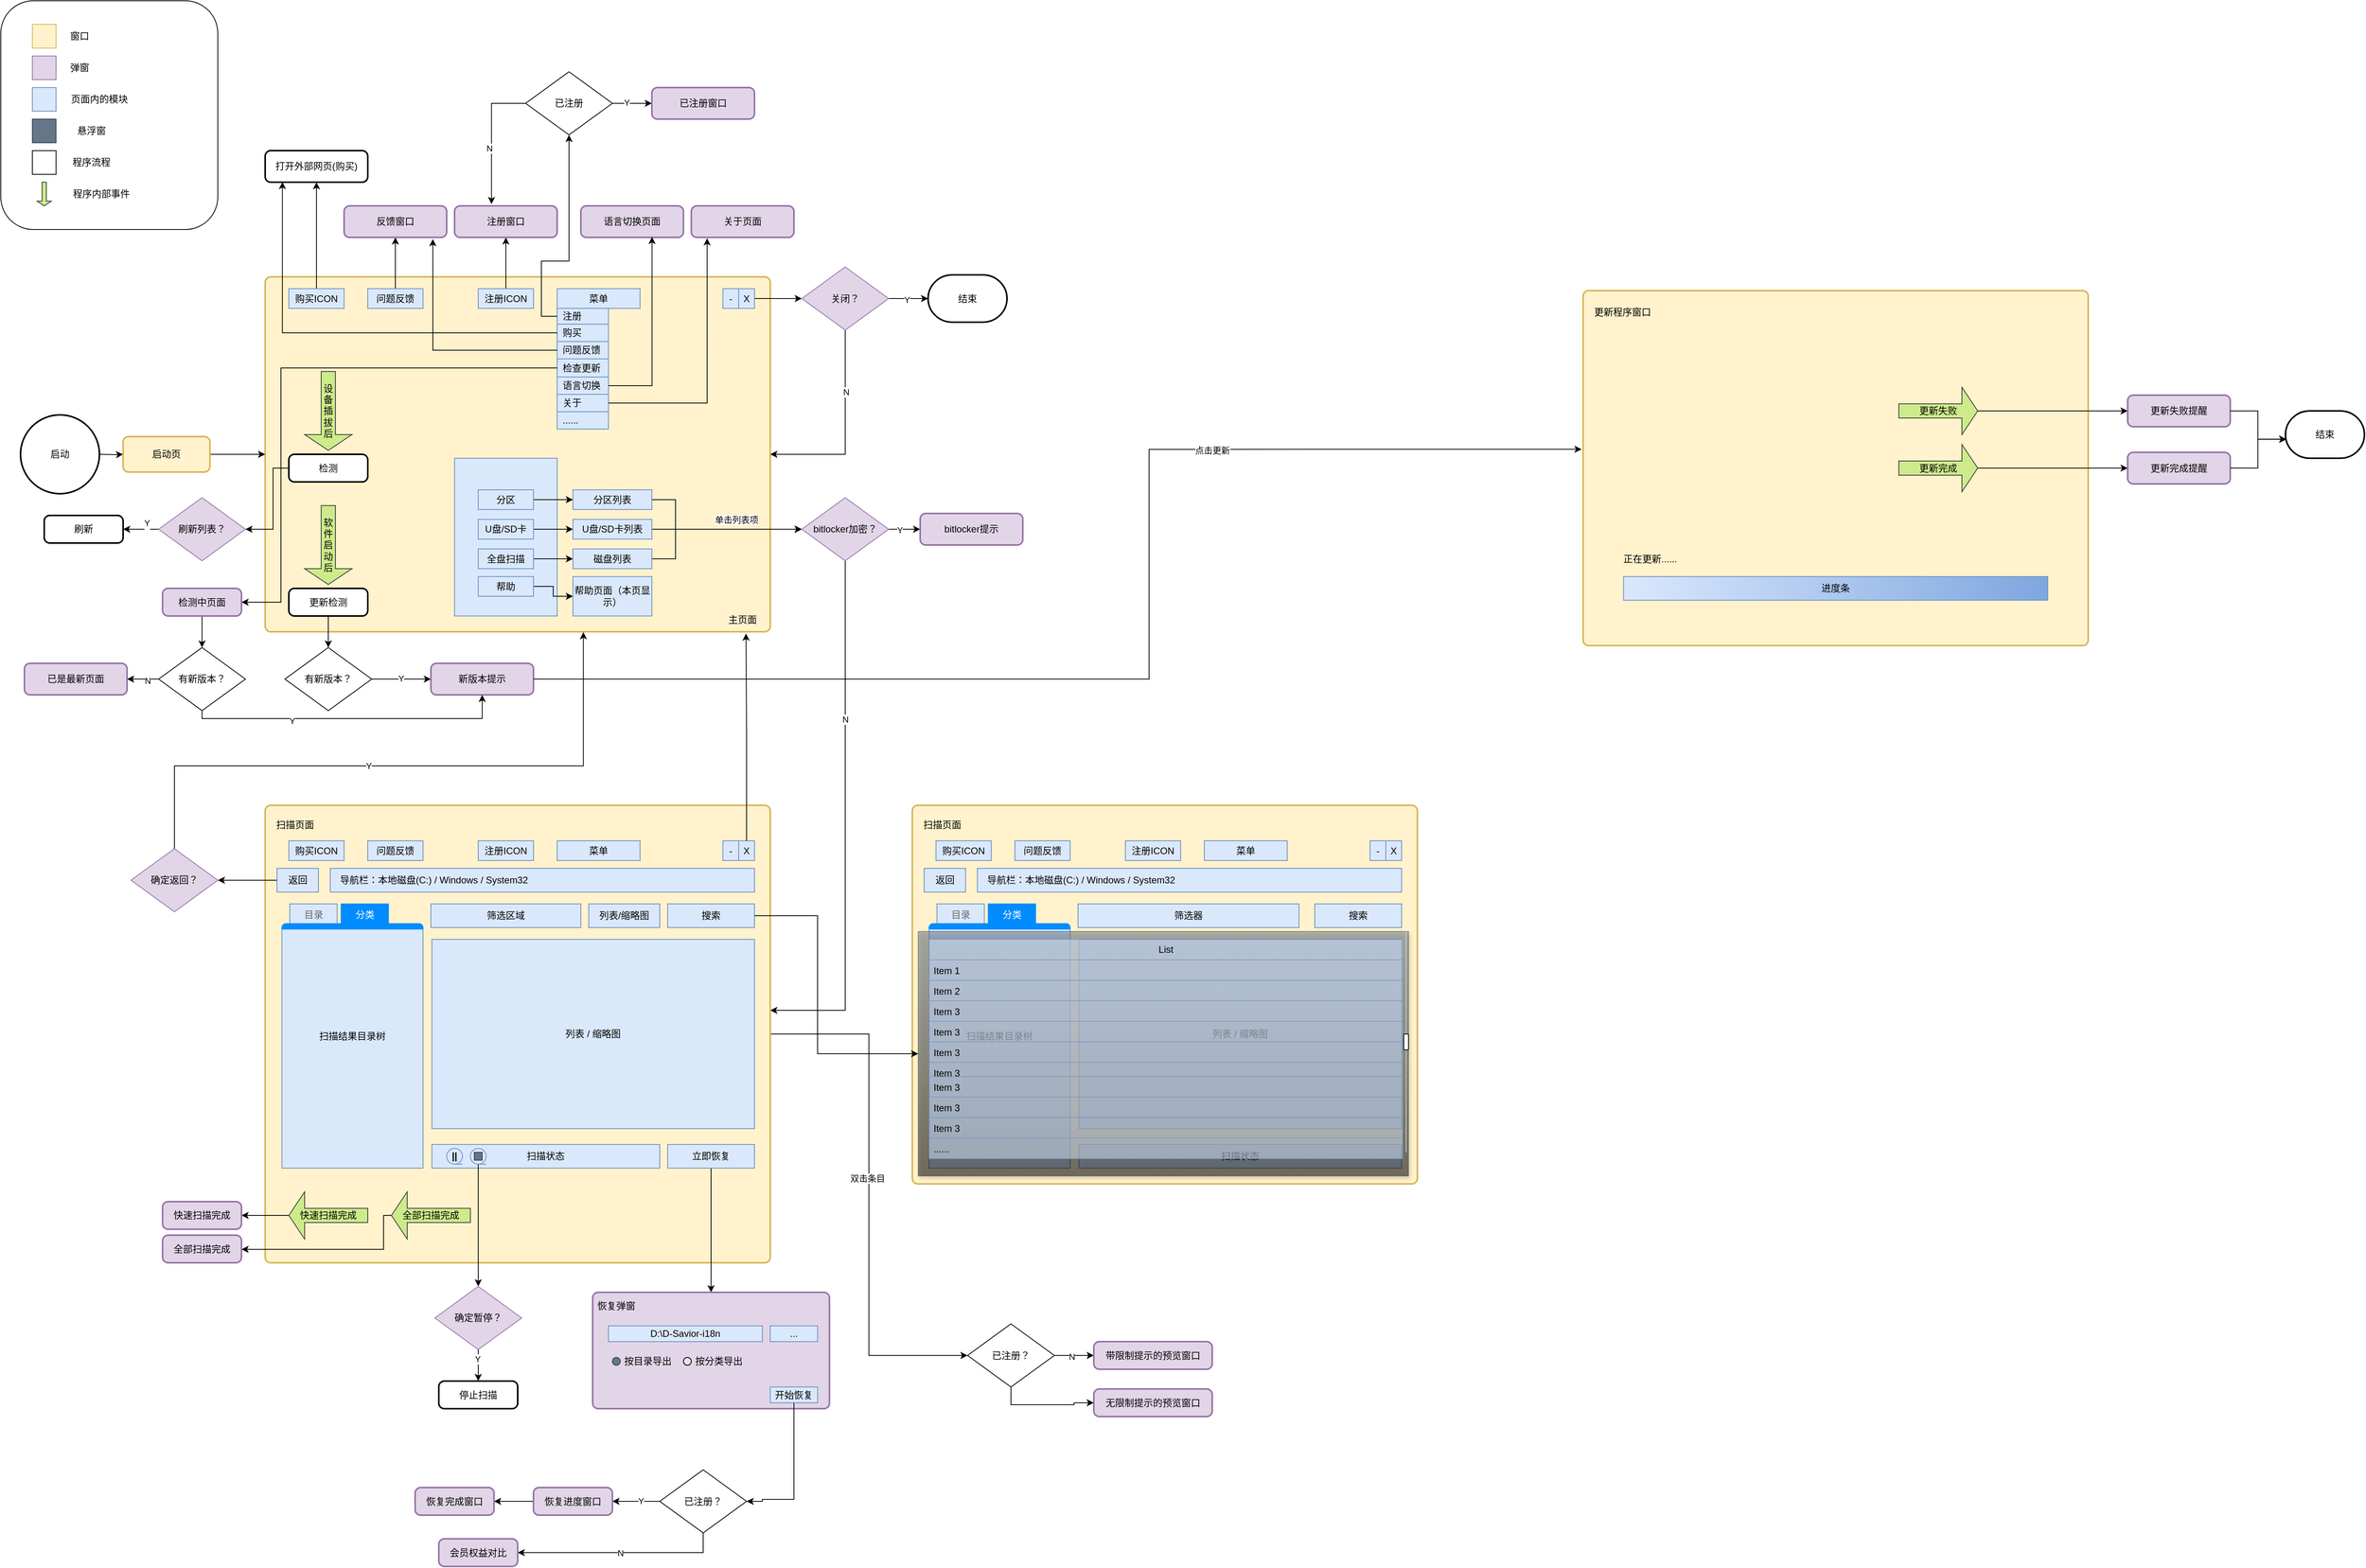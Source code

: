 <mxfile version="26.2.14">
  <diagram name="第 1 页" id="V4GepP_crR_RxC5wct9V">
    <mxGraphModel dx="1151" dy="609" grid="1" gridSize="10" guides="1" tooltips="1" connect="1" arrows="1" fold="1" page="1" pageScale="1" pageWidth="3300" pageHeight="4681" math="0" shadow="0">
      <root>
        <mxCell id="0" />
        <mxCell id="1" parent="0" />
        <mxCell id="_pcszYmhfyqY-zE0gcQq-124" value="" style="rounded=1;whiteSpace=wrap;html=1;" vertex="1" parent="1">
          <mxGeometry x="35" y="30" width="275" height="290" as="geometry" />
        </mxCell>
        <mxCell id="_pcszYmhfyqY-zE0gcQq-23" value="" style="rounded=1;whiteSpace=wrap;html=1;absoluteArcSize=1;arcSize=14;strokeWidth=2;fillColor=#fff2cc;strokeColor=#d6b656;movable=1;resizable=1;rotatable=1;deletable=1;editable=1;locked=0;connectable=1;" vertex="1" parent="1">
          <mxGeometry x="370" y="380" width="640" height="450" as="geometry" />
        </mxCell>
        <mxCell id="_pcszYmhfyqY-zE0gcQq-8" value="" style="rounded=0;whiteSpace=wrap;html=1;fillColor=#dae8fc;strokeColor=#6c8ebf;" vertex="1" parent="1">
          <mxGeometry x="610" y="610" width="130" height="200" as="geometry" />
        </mxCell>
        <mxCell id="_pcszYmhfyqY-zE0gcQq-13" style="edgeStyle=orthogonalEdgeStyle;rounded=0;orthogonalLoop=1;jettySize=auto;html=1;entryX=0;entryY=0.5;entryDx=0;entryDy=0;" edge="1" parent="1" source="_pcszYmhfyqY-zE0gcQq-5" target="_pcszYmhfyqY-zE0gcQq-10">
          <mxGeometry relative="1" as="geometry" />
        </mxCell>
        <mxCell id="_pcszYmhfyqY-zE0gcQq-5" value="分区" style="rounded=0;whiteSpace=wrap;html=1;fillColor=#dae8fc;strokeColor=#6c8ebf;" vertex="1" parent="1">
          <mxGeometry x="640" y="650" width="70" height="25" as="geometry" />
        </mxCell>
        <mxCell id="_pcszYmhfyqY-zE0gcQq-15" style="edgeStyle=orthogonalEdgeStyle;rounded=0;orthogonalLoop=1;jettySize=auto;html=1;entryX=0;entryY=0.5;entryDx=0;entryDy=0;" edge="1" parent="1" source="_pcszYmhfyqY-zE0gcQq-6" target="_pcszYmhfyqY-zE0gcQq-11">
          <mxGeometry relative="1" as="geometry" />
        </mxCell>
        <mxCell id="_pcszYmhfyqY-zE0gcQq-6" value="U盘/SD卡" style="rounded=0;whiteSpace=wrap;html=1;fillColor=#dae8fc;strokeColor=#6c8ebf;" vertex="1" parent="1">
          <mxGeometry x="640" y="687.5" width="70" height="25" as="geometry" />
        </mxCell>
        <mxCell id="_pcszYmhfyqY-zE0gcQq-16" value="" style="edgeStyle=orthogonalEdgeStyle;rounded=0;orthogonalLoop=1;jettySize=auto;html=1;" edge="1" parent="1" source="_pcszYmhfyqY-zE0gcQq-7" target="_pcszYmhfyqY-zE0gcQq-12">
          <mxGeometry relative="1" as="geometry" />
        </mxCell>
        <mxCell id="_pcszYmhfyqY-zE0gcQq-7" value="全盘扫描" style="rounded=0;whiteSpace=wrap;html=1;fillColor=#dae8fc;strokeColor=#6c8ebf;" vertex="1" parent="1">
          <mxGeometry x="640" y="725" width="70" height="25" as="geometry" />
        </mxCell>
        <mxCell id="_pcszYmhfyqY-zE0gcQq-31" value="" style="edgeStyle=orthogonalEdgeStyle;rounded=0;orthogonalLoop=1;jettySize=auto;html=1;" edge="1" parent="1" source="_pcszYmhfyqY-zE0gcQq-10">
          <mxGeometry relative="1" as="geometry">
            <mxPoint x="1050" y="700.0" as="targetPoint" />
            <Array as="points">
              <mxPoint x="890" y="663" />
              <mxPoint x="890" y="700" />
            </Array>
          </mxGeometry>
        </mxCell>
        <mxCell id="_pcszYmhfyqY-zE0gcQq-57" value="单击列表项" style="edgeLabel;html=1;align=center;verticalAlign=middle;resizable=0;points=[];" vertex="1" connectable="0" parent="_pcszYmhfyqY-zE0gcQq-31">
          <mxGeometry x="0.268" y="1" relative="1" as="geometry">
            <mxPoint y="-11" as="offset" />
          </mxGeometry>
        </mxCell>
        <mxCell id="_pcszYmhfyqY-zE0gcQq-10" value="分区列表" style="rounded=0;whiteSpace=wrap;html=1;fillColor=#dae8fc;strokeColor=#6c8ebf;" vertex="1" parent="1">
          <mxGeometry x="760" y="650" width="100" height="25" as="geometry" />
        </mxCell>
        <mxCell id="_pcszYmhfyqY-zE0gcQq-30" value="" style="edgeStyle=orthogonalEdgeStyle;rounded=0;orthogonalLoop=1;jettySize=auto;html=1;" edge="1" parent="1" source="_pcszYmhfyqY-zE0gcQq-11">
          <mxGeometry relative="1" as="geometry">
            <mxPoint x="1050" y="700.0" as="targetPoint" />
          </mxGeometry>
        </mxCell>
        <mxCell id="_pcszYmhfyqY-zE0gcQq-11" value="U盘/SD卡列表" style="rounded=0;whiteSpace=wrap;html=1;fillColor=#dae8fc;strokeColor=#6c8ebf;" vertex="1" parent="1">
          <mxGeometry x="760" y="687.5" width="100" height="25" as="geometry" />
        </mxCell>
        <mxCell id="_pcszYmhfyqY-zE0gcQq-32" value="" style="edgeStyle=orthogonalEdgeStyle;rounded=0;orthogonalLoop=1;jettySize=auto;html=1;" edge="1" parent="1" source="_pcszYmhfyqY-zE0gcQq-12">
          <mxGeometry relative="1" as="geometry">
            <mxPoint x="1050" y="700.0" as="targetPoint" />
            <Array as="points">
              <mxPoint x="890" y="738" />
              <mxPoint x="890" y="700" />
            </Array>
          </mxGeometry>
        </mxCell>
        <mxCell id="_pcszYmhfyqY-zE0gcQq-12" value="磁盘列表" style="rounded=0;whiteSpace=wrap;html=1;fillColor=#dae8fc;strokeColor=#6c8ebf;" vertex="1" parent="1">
          <mxGeometry x="760" y="725" width="100" height="25" as="geometry" />
        </mxCell>
        <mxCell id="_pcszYmhfyqY-zE0gcQq-33" value="" style="edgeStyle=orthogonalEdgeStyle;rounded=0;orthogonalLoop=1;jettySize=auto;html=1;" edge="1" parent="1" target="_pcszYmhfyqY-zE0gcQq-22">
          <mxGeometry relative="1" as="geometry">
            <mxPoint x="160" y="604.983" as="sourcePoint" />
          </mxGeometry>
        </mxCell>
        <mxCell id="_pcszYmhfyqY-zE0gcQq-21" value="启动" style="strokeWidth=2;html=1;shape=mxgraph.flowchart.start_2;whiteSpace=wrap;" vertex="1" parent="1">
          <mxGeometry x="60" y="555" width="100" height="100" as="geometry" />
        </mxCell>
        <mxCell id="_pcszYmhfyqY-zE0gcQq-58" value="" style="edgeStyle=orthogonalEdgeStyle;rounded=0;orthogonalLoop=1;jettySize=auto;html=1;" edge="1" parent="1" source="_pcszYmhfyqY-zE0gcQq-22" target="_pcszYmhfyqY-zE0gcQq-23">
          <mxGeometry relative="1" as="geometry" />
        </mxCell>
        <mxCell id="_pcszYmhfyqY-zE0gcQq-22" value="启动页" style="rounded=1;whiteSpace=wrap;html=1;absoluteArcSize=1;arcSize=14;strokeWidth=2;fillColor=#fff2cc;strokeColor=#d6b656;" vertex="1" parent="1">
          <mxGeometry x="190" y="582.5" width="110" height="45" as="geometry" />
        </mxCell>
        <mxCell id="_pcszYmhfyqY-zE0gcQq-25" value="主页面" style="text;html=1;align=center;verticalAlign=middle;whiteSpace=wrap;rounded=0;" vertex="1" parent="1">
          <mxGeometry x="945" y="800" width="60" height="30" as="geometry" />
        </mxCell>
        <mxCell id="_pcszYmhfyqY-zE0gcQq-38" value="" style="edgeStyle=orthogonalEdgeStyle;rounded=0;orthogonalLoop=1;jettySize=auto;html=1;" edge="1" parent="1" source="_pcszYmhfyqY-zE0gcQq-35" target="_pcszYmhfyqY-zE0gcQq-37">
          <mxGeometry relative="1" as="geometry" />
        </mxCell>
        <mxCell id="_pcszYmhfyqY-zE0gcQq-35" value="帮助" style="rounded=0;whiteSpace=wrap;html=1;fillColor=#dae8fc;strokeColor=#6c8ebf;" vertex="1" parent="1">
          <mxGeometry x="640" y="760" width="70" height="25" as="geometry" />
        </mxCell>
        <mxCell id="_pcszYmhfyqY-zE0gcQq-37" value="帮助页面（本页显示）" style="rounded=0;whiteSpace=wrap;html=1;fillColor=#dae8fc;strokeColor=#6c8ebf;" vertex="1" parent="1">
          <mxGeometry x="760" y="760" width="100" height="50" as="geometry" />
        </mxCell>
        <mxCell id="_pcszYmhfyqY-zE0gcQq-48" value="" style="edgeStyle=orthogonalEdgeStyle;rounded=0;orthogonalLoop=1;jettySize=auto;html=1;" edge="1" parent="1" source="_pcszYmhfyqY-zE0gcQq-45">
          <mxGeometry relative="1" as="geometry">
            <mxPoint x="1200" y="700" as="targetPoint" />
          </mxGeometry>
        </mxCell>
        <mxCell id="_pcszYmhfyqY-zE0gcQq-50" value="Y" style="edgeLabel;html=1;align=center;verticalAlign=middle;resizable=0;points=[];" vertex="1" connectable="0" parent="_pcszYmhfyqY-zE0gcQq-48">
          <mxGeometry x="-0.325" y="-1" relative="1" as="geometry">
            <mxPoint as="offset" />
          </mxGeometry>
        </mxCell>
        <mxCell id="_pcszYmhfyqY-zE0gcQq-52" style="edgeStyle=orthogonalEdgeStyle;rounded=0;orthogonalLoop=1;jettySize=auto;html=1;entryX=1;entryY=0.5;entryDx=0;entryDy=0;" edge="1" parent="1" source="_pcszYmhfyqY-zE0gcQq-45">
          <mxGeometry relative="1" as="geometry">
            <mxPoint x="1010" y="1310" as="targetPoint" />
            <Array as="points">
              <mxPoint x="1105" y="1310" />
            </Array>
          </mxGeometry>
        </mxCell>
        <mxCell id="_pcszYmhfyqY-zE0gcQq-53" value="N" style="edgeLabel;html=1;align=center;verticalAlign=middle;resizable=0;points=[];" vertex="1" connectable="0" parent="_pcszYmhfyqY-zE0gcQq-52">
          <mxGeometry x="-0.395" relative="1" as="geometry">
            <mxPoint as="offset" />
          </mxGeometry>
        </mxCell>
        <mxCell id="_pcszYmhfyqY-zE0gcQq-45" value="bitlocker加密？" style="rhombus;whiteSpace=wrap;html=1;fillColor=#e1d5e7;strokeColor=#9673a6;" vertex="1" parent="1">
          <mxGeometry x="1050" y="660" width="110" height="80" as="geometry" />
        </mxCell>
        <mxCell id="_pcszYmhfyqY-zE0gcQq-70" value="" style="edgeStyle=orthogonalEdgeStyle;rounded=0;orthogonalLoop=1;jettySize=auto;html=1;" edge="1" parent="1" source="_pcszYmhfyqY-zE0gcQq-68">
          <mxGeometry relative="1" as="geometry">
            <mxPoint x="1050" y="407.5" as="targetPoint" />
          </mxGeometry>
        </mxCell>
        <mxCell id="_pcszYmhfyqY-zE0gcQq-68" value="X" style="rounded=0;whiteSpace=wrap;html=1;fillColor=#dae8fc;strokeColor=#6c8ebf;" vertex="1" parent="1">
          <mxGeometry x="970" y="395" width="20" height="25" as="geometry" />
        </mxCell>
        <mxCell id="_pcszYmhfyqY-zE0gcQq-73" value="bitlocker提示" style="rounded=1;whiteSpace=wrap;html=1;absoluteArcSize=1;arcSize=14;strokeWidth=2;fillColor=#e1d5e7;strokeColor=#9673a6;" vertex="1" parent="1">
          <mxGeometry x="1200" y="680" width="130" height="40" as="geometry" />
        </mxCell>
        <mxCell id="_pcszYmhfyqY-zE0gcQq-78" value="" style="edgeStyle=orthogonalEdgeStyle;rounded=0;orthogonalLoop=1;jettySize=auto;html=1;" edge="1" parent="1" source="_pcszYmhfyqY-zE0gcQq-75" target="_pcszYmhfyqY-zE0gcQq-77">
          <mxGeometry relative="1" as="geometry" />
        </mxCell>
        <mxCell id="_pcszYmhfyqY-zE0gcQq-79" value="Y" style="edgeLabel;html=1;align=center;verticalAlign=middle;resizable=0;points=[];" vertex="1" connectable="0" parent="_pcszYmhfyqY-zE0gcQq-78">
          <mxGeometry x="-0.1" y="-1" relative="1" as="geometry">
            <mxPoint as="offset" />
          </mxGeometry>
        </mxCell>
        <mxCell id="_pcszYmhfyqY-zE0gcQq-90" style="edgeStyle=orthogonalEdgeStyle;rounded=0;orthogonalLoop=1;jettySize=auto;html=1;entryX=1;entryY=0.5;entryDx=0;entryDy=0;" edge="1" parent="1" source="_pcszYmhfyqY-zE0gcQq-75" target="_pcszYmhfyqY-zE0gcQq-23">
          <mxGeometry relative="1" as="geometry">
            <Array as="points">
              <mxPoint x="1105" y="605" />
            </Array>
          </mxGeometry>
        </mxCell>
        <mxCell id="_pcszYmhfyqY-zE0gcQq-91" value="N" style="edgeLabel;html=1;align=center;verticalAlign=middle;resizable=0;points=[];" vertex="1" connectable="0" parent="_pcszYmhfyqY-zE0gcQq-90">
          <mxGeometry x="-0.382" y="1" relative="1" as="geometry">
            <mxPoint as="offset" />
          </mxGeometry>
        </mxCell>
        <object label="关闭？" ssss="退出窗口" id="_pcszYmhfyqY-zE0gcQq-75">
          <mxCell style="rhombus;whiteSpace=wrap;html=1;fillColor=#e1d5e7;strokeColor=#9673a6;" vertex="1" parent="1">
            <mxGeometry x="1050" y="367.5" width="110" height="80" as="geometry" />
          </mxCell>
        </object>
        <mxCell id="_pcszYmhfyqY-zE0gcQq-77" value="结束" style="strokeWidth=2;html=1;shape=mxgraph.flowchart.terminator;whiteSpace=wrap;" vertex="1" parent="1">
          <mxGeometry x="1210" y="377.5" width="100" height="60" as="geometry" />
        </mxCell>
        <mxCell id="_pcszYmhfyqY-zE0gcQq-94" value="" style="edgeStyle=orthogonalEdgeStyle;rounded=0;orthogonalLoop=1;jettySize=auto;html=1;" edge="1" parent="1" source="_pcszYmhfyqY-zE0gcQq-92" target="_pcszYmhfyqY-zE0gcQq-93">
          <mxGeometry relative="1" as="geometry" />
        </mxCell>
        <mxCell id="_pcszYmhfyqY-zE0gcQq-92" value="注册ICON" style="rounded=0;whiteSpace=wrap;html=1;fillColor=#dae8fc;strokeColor=#6c8ebf;" vertex="1" parent="1">
          <mxGeometry x="640" y="395" width="70" height="25" as="geometry" />
        </mxCell>
        <mxCell id="_pcszYmhfyqY-zE0gcQq-93" value="注册窗口" style="rounded=1;whiteSpace=wrap;html=1;absoluteArcSize=1;arcSize=14;strokeWidth=2;fillColor=#e1d5e7;strokeColor=#9673a6;" vertex="1" parent="1">
          <mxGeometry x="610" y="290" width="130" height="40" as="geometry" />
        </mxCell>
        <mxCell id="_pcszYmhfyqY-zE0gcQq-95" value="菜单" style="rounded=0;whiteSpace=wrap;html=1;fillColor=#dae8fc;strokeColor=#6c8ebf;" vertex="1" parent="1">
          <mxGeometry x="740" y="395" width="105" height="25" as="geometry" />
        </mxCell>
        <mxCell id="_pcszYmhfyqY-zE0gcQq-96" value="" style="shape=table;startSize=0;container=1;collapsible=0;childLayout=tableLayout;fontSize=11;fillColor=#dae8fc;strokeColor=#6c8ebf;" vertex="1" parent="1">
          <mxGeometry x="740" y="420" width="65" height="153" as="geometry" />
        </mxCell>
        <mxCell id="_pcszYmhfyqY-zE0gcQq-97" value="" style="shape=tableRow;horizontal=0;startSize=0;swimlaneHead=0;swimlaneBody=0;strokeColor=inherit;top=0;left=0;bottom=0;right=0;collapsible=0;dropTarget=0;fillColor=none;points=[[0,0.5],[1,0.5]];portConstraint=eastwest;fontSize=16;" vertex="1" parent="_pcszYmhfyqY-zE0gcQq-96">
          <mxGeometry width="65" height="20" as="geometry" />
        </mxCell>
        <mxCell id="_pcszYmhfyqY-zE0gcQq-98" value="注册" style="shape=partialRectangle;html=1;whiteSpace=wrap;connectable=0;strokeColor=inherit;overflow=hidden;fillColor=none;top=0;left=0;bottom=0;right=0;pointerEvents=1;fontSize=12;align=left;spacingLeft=5;" vertex="1" parent="_pcszYmhfyqY-zE0gcQq-97">
          <mxGeometry width="65" height="20" as="geometry">
            <mxRectangle width="65" height="20" as="alternateBounds" />
          </mxGeometry>
        </mxCell>
        <mxCell id="_pcszYmhfyqY-zE0gcQq-99" value="" style="shape=tableRow;horizontal=0;startSize=0;swimlaneHead=0;swimlaneBody=0;strokeColor=inherit;top=0;left=0;bottom=0;right=0;collapsible=0;dropTarget=0;fillColor=none;points=[[0,0.5],[1,0.5]];portConstraint=eastwest;fontSize=16;" vertex="1" parent="_pcszYmhfyqY-zE0gcQq-96">
          <mxGeometry y="20" width="65" height="22" as="geometry" />
        </mxCell>
        <mxCell id="_pcszYmhfyqY-zE0gcQq-100" value="购买" style="shape=partialRectangle;html=1;whiteSpace=wrap;connectable=0;strokeColor=inherit;overflow=hidden;fillColor=none;top=0;left=0;bottom=0;right=0;pointerEvents=1;fontSize=12;align=left;spacingLeft=5;" vertex="1" parent="_pcszYmhfyqY-zE0gcQq-99">
          <mxGeometry width="65" height="22" as="geometry">
            <mxRectangle width="65" height="22" as="alternateBounds" />
          </mxGeometry>
        </mxCell>
        <mxCell id="_pcszYmhfyqY-zE0gcQq-140" value="" style="shape=tableRow;horizontal=0;startSize=0;swimlaneHead=0;swimlaneBody=0;strokeColor=inherit;top=0;left=0;bottom=0;right=0;collapsible=0;dropTarget=0;fillColor=none;points=[[0,0.5],[1,0.5]];portConstraint=eastwest;fontSize=16;" vertex="1" parent="_pcszYmhfyqY-zE0gcQq-96">
          <mxGeometry y="42" width="65" height="22" as="geometry" />
        </mxCell>
        <mxCell id="_pcszYmhfyqY-zE0gcQq-141" value="问题反馈" style="shape=partialRectangle;html=1;whiteSpace=wrap;connectable=0;strokeColor=inherit;overflow=hidden;fillColor=none;top=0;left=0;bottom=0;right=0;pointerEvents=1;fontSize=12;align=left;spacingLeft=5;" vertex="1" parent="_pcszYmhfyqY-zE0gcQq-140">
          <mxGeometry width="65" height="22" as="geometry">
            <mxRectangle width="65" height="22" as="alternateBounds" />
          </mxGeometry>
        </mxCell>
        <mxCell id="_pcszYmhfyqY-zE0gcQq-101" value="" style="shape=tableRow;horizontal=0;startSize=0;swimlaneHead=0;swimlaneBody=0;strokeColor=inherit;top=0;left=0;bottom=0;right=0;collapsible=0;dropTarget=0;fillColor=none;points=[[0,0.5],[1,0.5]];portConstraint=eastwest;fontSize=16;" vertex="1" parent="_pcszYmhfyqY-zE0gcQq-96">
          <mxGeometry y="64" width="65" height="23" as="geometry" />
        </mxCell>
        <mxCell id="_pcszYmhfyqY-zE0gcQq-102" value="检查更新" style="shape=partialRectangle;html=1;whiteSpace=wrap;connectable=0;strokeColor=inherit;overflow=hidden;fillColor=none;top=0;left=0;bottom=0;right=0;pointerEvents=1;fontSize=12;align=left;spacingLeft=5;" vertex="1" parent="_pcszYmhfyqY-zE0gcQq-101">
          <mxGeometry width="65" height="23" as="geometry">
            <mxRectangle width="65" height="23" as="alternateBounds" />
          </mxGeometry>
        </mxCell>
        <mxCell id="_pcszYmhfyqY-zE0gcQq-103" style="shape=tableRow;horizontal=0;startSize=0;swimlaneHead=0;swimlaneBody=0;strokeColor=inherit;top=0;left=0;bottom=0;right=0;collapsible=0;dropTarget=0;fillColor=none;points=[[0,0.5],[1,0.5]];portConstraint=eastwest;fontSize=16;" vertex="1" parent="_pcszYmhfyqY-zE0gcQq-96">
          <mxGeometry y="87" width="65" height="22" as="geometry" />
        </mxCell>
        <mxCell id="_pcszYmhfyqY-zE0gcQq-104" value="语言切换" style="shape=partialRectangle;html=1;whiteSpace=wrap;connectable=0;strokeColor=inherit;overflow=hidden;fillColor=none;top=0;left=0;bottom=0;right=0;pointerEvents=1;fontSize=12;align=left;spacingLeft=5;" vertex="1" parent="_pcszYmhfyqY-zE0gcQq-103">
          <mxGeometry width="65" height="22" as="geometry">
            <mxRectangle width="65" height="22" as="alternateBounds" />
          </mxGeometry>
        </mxCell>
        <mxCell id="_pcszYmhfyqY-zE0gcQq-138" style="shape=tableRow;horizontal=0;startSize=0;swimlaneHead=0;swimlaneBody=0;strokeColor=inherit;top=0;left=0;bottom=0;right=0;collapsible=0;dropTarget=0;fillColor=none;points=[[0,0.5],[1,0.5]];portConstraint=eastwest;fontSize=16;" vertex="1" parent="_pcszYmhfyqY-zE0gcQq-96">
          <mxGeometry y="109" width="65" height="22" as="geometry" />
        </mxCell>
        <mxCell id="_pcszYmhfyqY-zE0gcQq-139" value="关于" style="shape=partialRectangle;html=1;whiteSpace=wrap;connectable=0;strokeColor=inherit;overflow=hidden;fillColor=none;top=0;left=0;bottom=0;right=0;pointerEvents=1;fontSize=12;align=left;spacingLeft=5;" vertex="1" parent="_pcszYmhfyqY-zE0gcQq-138">
          <mxGeometry width="65" height="22" as="geometry">
            <mxRectangle width="65" height="22" as="alternateBounds" />
          </mxGeometry>
        </mxCell>
        <mxCell id="_pcszYmhfyqY-zE0gcQq-165" style="shape=tableRow;horizontal=0;startSize=0;swimlaneHead=0;swimlaneBody=0;strokeColor=inherit;top=0;left=0;bottom=0;right=0;collapsible=0;dropTarget=0;fillColor=none;points=[[0,0.5],[1,0.5]];portConstraint=eastwest;fontSize=16;" vertex="1" parent="_pcszYmhfyqY-zE0gcQq-96">
          <mxGeometry y="131" width="65" height="22" as="geometry" />
        </mxCell>
        <mxCell id="_pcszYmhfyqY-zE0gcQq-166" value="......" style="shape=partialRectangle;html=1;whiteSpace=wrap;connectable=0;strokeColor=inherit;overflow=hidden;fillColor=none;top=0;left=0;bottom=0;right=0;pointerEvents=1;fontSize=12;align=left;spacingLeft=5;" vertex="1" parent="_pcszYmhfyqY-zE0gcQq-165">
          <mxGeometry width="65" height="22" as="geometry">
            <mxRectangle width="65" height="22" as="alternateBounds" />
          </mxGeometry>
        </mxCell>
        <mxCell id="_pcszYmhfyqY-zE0gcQq-116" value="" style="rounded=0;whiteSpace=wrap;html=1;fillColor=#fff2cc;strokeColor=#d6b656;" vertex="1" parent="1">
          <mxGeometry x="75" y="60" width="30" height="30" as="geometry" />
        </mxCell>
        <mxCell id="_pcszYmhfyqY-zE0gcQq-117" value="" style="rounded=0;whiteSpace=wrap;html=1;fillColor=#e1d5e7;strokeColor=#9673a6;" vertex="1" parent="1">
          <mxGeometry x="75" y="100" width="30" height="30" as="geometry" />
        </mxCell>
        <mxCell id="_pcszYmhfyqY-zE0gcQq-118" value="" style="rounded=0;whiteSpace=wrap;html=1;fillColor=#dae8fc;strokeColor=#6c8ebf;" vertex="1" parent="1">
          <mxGeometry x="75" y="140" width="30" height="30" as="geometry" />
        </mxCell>
        <mxCell id="_pcszYmhfyqY-zE0gcQq-119" value="" style="rounded=0;whiteSpace=wrap;html=1;fillColor=#647687;fontColor=#ffffff;strokeColor=#314354;" vertex="1" parent="1">
          <mxGeometry x="75" y="180" width="30" height="30" as="geometry" />
        </mxCell>
        <mxCell id="_pcszYmhfyqY-zE0gcQq-120" value="窗口" style="text;html=1;align=center;verticalAlign=middle;whiteSpace=wrap;rounded=0;" vertex="1" parent="1">
          <mxGeometry x="105" y="60" width="60" height="30" as="geometry" />
        </mxCell>
        <mxCell id="_pcszYmhfyqY-zE0gcQq-121" value="弹窗" style="text;html=1;align=center;verticalAlign=middle;whiteSpace=wrap;rounded=0;" vertex="1" parent="1">
          <mxGeometry x="105" y="100" width="60" height="30" as="geometry" />
        </mxCell>
        <mxCell id="_pcszYmhfyqY-zE0gcQq-122" value="页面内的模块" style="text;html=1;align=center;verticalAlign=middle;whiteSpace=wrap;rounded=0;" vertex="1" parent="1">
          <mxGeometry x="105" y="140" width="110" height="30" as="geometry" />
        </mxCell>
        <mxCell id="_pcszYmhfyqY-zE0gcQq-123" value="悬浮窗" style="text;html=1;align=center;verticalAlign=middle;whiteSpace=wrap;rounded=0;" vertex="1" parent="1">
          <mxGeometry x="105" y="180" width="90" height="30" as="geometry" />
        </mxCell>
        <mxCell id="_pcszYmhfyqY-zE0gcQq-133" value="" style="edgeStyle=orthogonalEdgeStyle;rounded=0;orthogonalLoop=1;jettySize=auto;html=1;" edge="1" parent="1" source="_pcszYmhfyqY-zE0gcQq-125" target="_pcszYmhfyqY-zE0gcQq-131">
          <mxGeometry relative="1" as="geometry" />
        </mxCell>
        <mxCell id="_pcszYmhfyqY-zE0gcQq-125" value="购买ICON" style="rounded=0;whiteSpace=wrap;html=1;fillColor=#dae8fc;strokeColor=#6c8ebf;" vertex="1" parent="1">
          <mxGeometry x="400" y="395" width="70" height="25" as="geometry" />
        </mxCell>
        <mxCell id="_pcszYmhfyqY-zE0gcQq-128" value="" style="edgeStyle=orthogonalEdgeStyle;rounded=0;orthogonalLoop=1;jettySize=auto;html=1;" edge="1" parent="1" source="_pcszYmhfyqY-zE0gcQq-126" target="_pcszYmhfyqY-zE0gcQq-127">
          <mxGeometry relative="1" as="geometry" />
        </mxCell>
        <mxCell id="_pcszYmhfyqY-zE0gcQq-126" value="问题反馈" style="rounded=0;whiteSpace=wrap;html=1;fillColor=#dae8fc;strokeColor=#6c8ebf;" vertex="1" parent="1">
          <mxGeometry x="500" y="395" width="70" height="25" as="geometry" />
        </mxCell>
        <mxCell id="_pcszYmhfyqY-zE0gcQq-127" value="反馈窗口" style="rounded=1;whiteSpace=wrap;html=1;absoluteArcSize=1;arcSize=14;strokeWidth=2;fillColor=#e1d5e7;strokeColor=#9673a6;" vertex="1" parent="1">
          <mxGeometry x="470" y="290" width="130" height="40" as="geometry" />
        </mxCell>
        <mxCell id="_pcszYmhfyqY-zE0gcQq-129" value="-" style="rounded=0;whiteSpace=wrap;html=1;fillColor=#dae8fc;strokeColor=#6c8ebf;" vertex="1" parent="1">
          <mxGeometry x="950" y="395" width="20" height="25" as="geometry" />
        </mxCell>
        <mxCell id="_pcszYmhfyqY-zE0gcQq-131" value="打开外部网页(购买)" style="rounded=1;whiteSpace=wrap;html=1;absoluteArcSize=1;arcSize=14;strokeWidth=2;" vertex="1" parent="1">
          <mxGeometry x="370" y="220" width="130" height="40" as="geometry" />
        </mxCell>
        <mxCell id="_pcszYmhfyqY-zE0gcQq-142" style="edgeStyle=orthogonalEdgeStyle;rounded=0;orthogonalLoop=1;jettySize=auto;html=1;entryX=0.865;entryY=1.054;entryDx=0;entryDy=0;entryPerimeter=0;" edge="1" parent="1" source="_pcszYmhfyqY-zE0gcQq-140" target="_pcszYmhfyqY-zE0gcQq-127">
          <mxGeometry relative="1" as="geometry">
            <mxPoint x="590" y="350" as="targetPoint" />
          </mxGeometry>
        </mxCell>
        <mxCell id="_pcszYmhfyqY-zE0gcQq-143" style="edgeStyle=orthogonalEdgeStyle;rounded=0;orthogonalLoop=1;jettySize=auto;html=1;entryX=0.5;entryY=1;entryDx=0;entryDy=0;" edge="1" parent="1" source="_pcszYmhfyqY-zE0gcQq-97" target="_pcszYmhfyqY-zE0gcQq-632">
          <mxGeometry relative="1" as="geometry">
            <Array as="points">
              <mxPoint x="720" y="430" />
              <mxPoint x="720" y="360" />
              <mxPoint x="755" y="360" />
            </Array>
          </mxGeometry>
        </mxCell>
        <mxCell id="_pcszYmhfyqY-zE0gcQq-144" style="edgeStyle=orthogonalEdgeStyle;rounded=0;orthogonalLoop=1;jettySize=auto;html=1;entryX=0.168;entryY=0.993;entryDx=0;entryDy=0;entryPerimeter=0;" edge="1" parent="1" source="_pcszYmhfyqY-zE0gcQq-99" target="_pcszYmhfyqY-zE0gcQq-131">
          <mxGeometry relative="1" as="geometry" />
        </mxCell>
        <mxCell id="_pcszYmhfyqY-zE0gcQq-146" style="edgeStyle=orthogonalEdgeStyle;rounded=0;orthogonalLoop=1;jettySize=auto;html=1;entryX=1;entryY=0.5;entryDx=0;entryDy=0;" edge="1" parent="1" source="_pcszYmhfyqY-zE0gcQq-101">
          <mxGeometry relative="1" as="geometry">
            <mxPoint x="340" y="792.5" as="targetPoint" />
            <Array as="points">
              <mxPoint x="390" y="496" />
              <mxPoint x="390" y="793" />
            </Array>
          </mxGeometry>
        </mxCell>
        <mxCell id="_pcszYmhfyqY-zE0gcQq-154" value="语言切换页面" style="rounded=1;whiteSpace=wrap;html=1;absoluteArcSize=1;arcSize=14;strokeWidth=2;fillColor=#e1d5e7;strokeColor=#9673a6;" vertex="1" parent="1">
          <mxGeometry x="770" y="290" width="130" height="40" as="geometry" />
        </mxCell>
        <mxCell id="_pcszYmhfyqY-zE0gcQq-155" value="关于页面" style="rounded=1;whiteSpace=wrap;html=1;absoluteArcSize=1;arcSize=14;strokeWidth=2;fillColor=#e1d5e7;strokeColor=#9673a6;" vertex="1" parent="1">
          <mxGeometry x="910" y="290" width="130" height="40" as="geometry" />
        </mxCell>
        <mxCell id="_pcszYmhfyqY-zE0gcQq-156" style="edgeStyle=orthogonalEdgeStyle;rounded=0;orthogonalLoop=1;jettySize=auto;html=1;entryX=0.694;entryY=0.984;entryDx=0;entryDy=0;entryPerimeter=0;" edge="1" parent="1" source="_pcszYmhfyqY-zE0gcQq-103" target="_pcszYmhfyqY-zE0gcQq-154">
          <mxGeometry relative="1" as="geometry" />
        </mxCell>
        <mxCell id="_pcszYmhfyqY-zE0gcQq-157" style="edgeStyle=orthogonalEdgeStyle;rounded=0;orthogonalLoop=1;jettySize=auto;html=1;entryX=0.154;entryY=1.027;entryDx=0;entryDy=0;entryPerimeter=0;" edge="1" parent="1" source="_pcszYmhfyqY-zE0gcQq-138" target="_pcszYmhfyqY-zE0gcQq-155">
          <mxGeometry relative="1" as="geometry" />
        </mxCell>
        <mxCell id="_pcszYmhfyqY-zE0gcQq-620" style="edgeStyle=orthogonalEdgeStyle;rounded=0;orthogonalLoop=1;jettySize=auto;html=1;entryX=0;entryY=0.5;entryDx=0;entryDy=0;" edge="1" parent="1" source="_pcszYmhfyqY-zE0gcQq-383" target="_pcszYmhfyqY-zE0gcQq-619">
          <mxGeometry relative="1" as="geometry" />
        </mxCell>
        <mxCell id="_pcszYmhfyqY-zE0gcQq-621" value="双击条目" style="edgeLabel;html=1;align=center;verticalAlign=middle;resizable=0;points=[];" vertex="1" connectable="0" parent="_pcszYmhfyqY-zE0gcQq-620">
          <mxGeometry x="-0.064" y="-2" relative="1" as="geometry">
            <mxPoint as="offset" />
          </mxGeometry>
        </mxCell>
        <mxCell id="_pcszYmhfyqY-zE0gcQq-383" value="" style="rounded=1;whiteSpace=wrap;html=1;absoluteArcSize=1;arcSize=14;strokeWidth=2;fillColor=#fff2cc;strokeColor=#d6b656;movable=1;resizable=1;rotatable=1;deletable=1;editable=1;locked=0;connectable=1;" vertex="1" parent="1">
          <mxGeometry x="370" y="1050" width="640" height="580" as="geometry" />
        </mxCell>
        <mxCell id="_pcszYmhfyqY-zE0gcQq-400" value="X" style="rounded=0;whiteSpace=wrap;html=1;fillColor=#dae8fc;strokeColor=#6c8ebf;" vertex="1" parent="1">
          <mxGeometry x="970" y="1095" width="20" height="25" as="geometry" />
        </mxCell>
        <mxCell id="_pcszYmhfyqY-zE0gcQq-401" value="注册ICON" style="rounded=0;whiteSpace=wrap;html=1;fillColor=#dae8fc;strokeColor=#6c8ebf;" vertex="1" parent="1">
          <mxGeometry x="640" y="1095" width="70" height="25" as="geometry" />
        </mxCell>
        <mxCell id="_pcszYmhfyqY-zE0gcQq-402" value="菜单" style="rounded=0;whiteSpace=wrap;html=1;fillColor=#dae8fc;strokeColor=#6c8ebf;" vertex="1" parent="1">
          <mxGeometry x="740" y="1095" width="105" height="25" as="geometry" />
        </mxCell>
        <mxCell id="_pcszYmhfyqY-zE0gcQq-418" value="购买ICON" style="rounded=0;whiteSpace=wrap;html=1;fillColor=#dae8fc;strokeColor=#6c8ebf;" vertex="1" parent="1">
          <mxGeometry x="400" y="1095" width="70" height="25" as="geometry" />
        </mxCell>
        <mxCell id="_pcszYmhfyqY-zE0gcQq-419" value="问题反馈" style="rounded=0;whiteSpace=wrap;html=1;fillColor=#dae8fc;strokeColor=#6c8ebf;" vertex="1" parent="1">
          <mxGeometry x="500" y="1095" width="70" height="25" as="geometry" />
        </mxCell>
        <mxCell id="_pcszYmhfyqY-zE0gcQq-420" value="-" style="rounded=0;whiteSpace=wrap;html=1;fillColor=#dae8fc;strokeColor=#6c8ebf;" vertex="1" parent="1">
          <mxGeometry x="950" y="1095" width="20" height="25" as="geometry" />
        </mxCell>
        <mxCell id="_pcszYmhfyqY-zE0gcQq-539" value="" style="edgeStyle=orthogonalEdgeStyle;rounded=0;orthogonalLoop=1;jettySize=auto;html=1;" edge="1" parent="1" source="_pcszYmhfyqY-zE0gcQq-423" target="_pcszYmhfyqY-zE0gcQq-537">
          <mxGeometry relative="1" as="geometry" />
        </mxCell>
        <mxCell id="_pcszYmhfyqY-zE0gcQq-423" value="返回" style="rounded=0;whiteSpace=wrap;html=1;fillColor=#dae8fc;strokeColor=#6c8ebf;" vertex="1" parent="1">
          <mxGeometry x="385" y="1130" width="52.5" height="30" as="geometry" />
        </mxCell>
        <mxCell id="_pcszYmhfyqY-zE0gcQq-424" value="&amp;nbsp; &amp;nbsp;导航栏：本地磁盘(C:) / Windows / System32" style="rounded=0;whiteSpace=wrap;html=1;fillColor=#dae8fc;strokeColor=#6c8ebf;align=left;" vertex="1" parent="1">
          <mxGeometry x="452.5" y="1130" width="537.5" height="30" as="geometry" />
        </mxCell>
        <mxCell id="_pcszYmhfyqY-zE0gcQq-426" value="筛选区域" style="rounded=0;whiteSpace=wrap;html=1;fillColor=#dae8fc;strokeColor=#6c8ebf;" vertex="1" parent="1">
          <mxGeometry x="580" y="1175" width="190" height="30" as="geometry" />
        </mxCell>
        <mxCell id="_pcszYmhfyqY-zE0gcQq-427" value="搜索" style="rounded=0;whiteSpace=wrap;html=1;fillColor=#dae8fc;strokeColor=#6c8ebf;" vertex="1" parent="1">
          <mxGeometry x="880" y="1175" width="110" height="30" as="geometry" />
        </mxCell>
        <mxCell id="_pcszYmhfyqY-zE0gcQq-428" value="列表 / 缩略图" style="rounded=0;whiteSpace=wrap;html=1;fillColor=#dae8fc;strokeColor=#6c8ebf;" vertex="1" parent="1">
          <mxGeometry x="581.25" y="1220" width="408.75" height="240" as="geometry" />
        </mxCell>
        <mxCell id="_pcszYmhfyqY-zE0gcQq-429" value="扫描状态" style="rounded=0;whiteSpace=wrap;html=1;fillColor=#dae8fc;strokeColor=#6c8ebf;" vertex="1" parent="1">
          <mxGeometry x="581.25" y="1480" width="288.75" height="30" as="geometry" />
        </mxCell>
        <mxCell id="_pcszYmhfyqY-zE0gcQq-430" style="edgeStyle=orthogonalEdgeStyle;rounded=0;orthogonalLoop=1;jettySize=auto;html=1;entryX=0.952;entryY=1.005;entryDx=0;entryDy=0;entryPerimeter=0;" edge="1" parent="1" source="_pcszYmhfyqY-zE0gcQq-400" target="_pcszYmhfyqY-zE0gcQq-23">
          <mxGeometry relative="1" as="geometry" />
        </mxCell>
        <mxCell id="_pcszYmhfyqY-zE0gcQq-433" value="扫描结果目录树" style="strokeWidth=1;shadow=0;dashed=0;align=center;html=1;shape=mxgraph.mockup.containers.marginRect2;rectMarginTop=32;strokeColor=#6c8ebf;whiteSpace=wrap;fillColor=#dae8fc;" vertex="1" parent="1">
          <mxGeometry x="391.25" y="1175" width="178.75" height="335" as="geometry" />
        </mxCell>
        <mxCell id="_pcszYmhfyqY-zE0gcQq-434" value="&lt;font style=&quot;font-size: 12px;&quot;&gt;目录&lt;/font&gt;" style="strokeColor=inherit;fillColor=inherit;gradientColor=inherit;strokeWidth=1;shadow=0;dashed=0;align=center;html=1;shape=mxgraph.mockup.containers.rrect;rSize=0;fontSize=17;fontColor=#666666;gradientColor=none;" vertex="1" parent="_pcszYmhfyqY-zE0gcQq-433">
          <mxGeometry width="60" height="25" relative="1" as="geometry">
            <mxPoint x="10" as="offset" />
          </mxGeometry>
        </mxCell>
        <mxCell id="_pcszYmhfyqY-zE0gcQq-435" value="&lt;font style=&quot;font-size: 12px;&quot;&gt;分类&lt;/font&gt;" style="strokeWidth=1;shadow=0;dashed=0;align=center;html=1;shape=mxgraph.mockup.containers.rrect;rSize=0;fontSize=17;fontColor=#ffffff;strokeColor=#008cff;fillColor=#008cff;" vertex="1" parent="_pcszYmhfyqY-zE0gcQq-433">
          <mxGeometry width="60" height="25" relative="1" as="geometry">
            <mxPoint x="75" as="offset" />
          </mxGeometry>
        </mxCell>
        <mxCell id="_pcszYmhfyqY-zE0gcQq-437" value="" style="strokeWidth=1;shadow=0;dashed=0;align=center;html=1;shape=mxgraph.mockup.containers.topButton;rSize=5;strokeColor=#008cff;fillColor=#008cff;gradientColor=none;resizeWidth=1;movable=0;deletable=1;" vertex="1" parent="_pcszYmhfyqY-zE0gcQq-433">
          <mxGeometry width="178.75" height="7" relative="1" as="geometry">
            <mxPoint y="25" as="offset" />
          </mxGeometry>
        </mxCell>
        <mxCell id="_pcszYmhfyqY-zE0gcQq-438" value="" style="edgeStyle=orthogonalEdgeStyle;rounded=0;orthogonalLoop=1;jettySize=auto;html=1;" edge="1" parent="1" source="_pcszYmhfyqY-zE0gcQq-439" target="_pcszYmhfyqY-zE0gcQq-442">
          <mxGeometry relative="1" as="geometry" />
        </mxCell>
        <mxCell id="_pcszYmhfyqY-zE0gcQq-439" value="更新检测" style="rounded=1;whiteSpace=wrap;html=1;absoluteArcSize=1;arcSize=14;strokeWidth=2;" vertex="1" parent="1">
          <mxGeometry x="400" y="775" width="100" height="35" as="geometry" />
        </mxCell>
        <mxCell id="_pcszYmhfyqY-zE0gcQq-440" value="" style="edgeStyle=orthogonalEdgeStyle;rounded=0;orthogonalLoop=1;jettySize=auto;html=1;" edge="1" parent="1" source="_pcszYmhfyqY-zE0gcQq-442" target="_pcszYmhfyqY-zE0gcQq-443">
          <mxGeometry relative="1" as="geometry" />
        </mxCell>
        <mxCell id="_pcszYmhfyqY-zE0gcQq-441" value="Y" style="edgeLabel;html=1;align=center;verticalAlign=middle;resizable=0;points=[];" vertex="1" connectable="0" parent="_pcszYmhfyqY-zE0gcQq-440">
          <mxGeometry x="-0.031" y="1" relative="1" as="geometry">
            <mxPoint as="offset" />
          </mxGeometry>
        </mxCell>
        <mxCell id="_pcszYmhfyqY-zE0gcQq-442" value="有新版本？" style="rhombus;whiteSpace=wrap;html=1;" vertex="1" parent="1">
          <mxGeometry x="395" y="850" width="110" height="80" as="geometry" />
        </mxCell>
        <mxCell id="_pcszYmhfyqY-zE0gcQq-443" value="新版本提示" style="rounded=1;whiteSpace=wrap;html=1;absoluteArcSize=1;arcSize=14;strokeWidth=2;fillColor=#e1d5e7;strokeColor=#9673a6;" vertex="1" parent="1">
          <mxGeometry x="580" y="870" width="130" height="40" as="geometry" />
        </mxCell>
        <mxCell id="_pcszYmhfyqY-zE0gcQq-444" value="" style="edgeStyle=orthogonalEdgeStyle;rounded=0;orthogonalLoop=1;jettySize=auto;html=1;" edge="1" parent="1" source="_pcszYmhfyqY-zE0gcQq-445" target="_pcszYmhfyqY-zE0gcQq-450">
          <mxGeometry relative="1" as="geometry" />
        </mxCell>
        <mxCell id="_pcszYmhfyqY-zE0gcQq-445" value="检测中页面" style="rounded=1;whiteSpace=wrap;html=1;absoluteArcSize=1;arcSize=14;strokeWidth=2;fillColor=#e1d5e7;strokeColor=#9673a6;" vertex="1" parent="1">
          <mxGeometry x="240" y="775" width="100" height="35" as="geometry" />
        </mxCell>
        <mxCell id="_pcszYmhfyqY-zE0gcQq-446" style="edgeStyle=orthogonalEdgeStyle;rounded=0;orthogonalLoop=1;jettySize=auto;html=1;entryX=0.5;entryY=1;entryDx=0;entryDy=0;" edge="1" parent="1" source="_pcszYmhfyqY-zE0gcQq-450" target="_pcszYmhfyqY-zE0gcQq-443">
          <mxGeometry relative="1" as="geometry">
            <Array as="points">
              <mxPoint x="290" y="940" />
              <mxPoint x="645" y="940" />
            </Array>
          </mxGeometry>
        </mxCell>
        <mxCell id="_pcszYmhfyqY-zE0gcQq-447" value="Y" style="edgeLabel;html=1;align=center;verticalAlign=middle;resizable=0;points=[];" vertex="1" connectable="0" parent="_pcszYmhfyqY-zE0gcQq-446">
          <mxGeometry x="-0.371" y="-3" relative="1" as="geometry">
            <mxPoint as="offset" />
          </mxGeometry>
        </mxCell>
        <mxCell id="_pcszYmhfyqY-zE0gcQq-448" value="" style="edgeStyle=orthogonalEdgeStyle;rounded=0;orthogonalLoop=1;jettySize=auto;html=1;" edge="1" parent="1" source="_pcszYmhfyqY-zE0gcQq-450" target="_pcszYmhfyqY-zE0gcQq-451">
          <mxGeometry relative="1" as="geometry" />
        </mxCell>
        <mxCell id="_pcszYmhfyqY-zE0gcQq-449" value="N" style="edgeLabel;html=1;align=center;verticalAlign=middle;resizable=0;points=[];" vertex="1" connectable="0" parent="_pcszYmhfyqY-zE0gcQq-448">
          <mxGeometry x="-0.312" y="2" relative="1" as="geometry">
            <mxPoint as="offset" />
          </mxGeometry>
        </mxCell>
        <mxCell id="_pcszYmhfyqY-zE0gcQq-450" value="有新版本？" style="rhombus;whiteSpace=wrap;html=1;" vertex="1" parent="1">
          <mxGeometry x="235" y="850" width="110" height="80" as="geometry" />
        </mxCell>
        <mxCell id="_pcszYmhfyqY-zE0gcQq-451" value="已是最新页面" style="rounded=1;whiteSpace=wrap;html=1;absoluteArcSize=1;arcSize=14;strokeWidth=2;fillColor=#e1d5e7;strokeColor=#9673a6;" vertex="1" parent="1">
          <mxGeometry x="65" y="870" width="130" height="40" as="geometry" />
        </mxCell>
        <mxCell id="_pcszYmhfyqY-zE0gcQq-452" value="软&lt;div&gt;件&lt;br&gt;启&lt;br&gt;动&lt;br&gt;后&lt;/div&gt;" style="shape=singleArrow;direction=south;whiteSpace=wrap;html=1;fillColor=#cdeb8b;strokeColor=#36393d;" vertex="1" parent="1">
          <mxGeometry x="420" y="670" width="60" height="100" as="geometry" />
        </mxCell>
        <mxCell id="_pcszYmhfyqY-zE0gcQq-460" style="edgeStyle=orthogonalEdgeStyle;rounded=0;orthogonalLoop=1;jettySize=auto;html=1;entryX=1;entryY=0.5;entryDx=0;entryDy=0;" edge="1" parent="1" source="_pcszYmhfyqY-zE0gcQq-456" target="_pcszYmhfyqY-zE0gcQq-459">
          <mxGeometry relative="1" as="geometry">
            <Array as="points">
              <mxPoint x="380" y="622" />
              <mxPoint x="380" y="700" />
            </Array>
          </mxGeometry>
        </mxCell>
        <mxCell id="_pcszYmhfyqY-zE0gcQq-456" value="检测" style="rounded=1;whiteSpace=wrap;html=1;absoluteArcSize=1;arcSize=14;strokeWidth=2;" vertex="1" parent="1">
          <mxGeometry x="400" y="605" width="100" height="35" as="geometry" />
        </mxCell>
        <mxCell id="_pcszYmhfyqY-zE0gcQq-457" value="设&lt;br&gt;备&lt;br&gt;插&lt;br&gt;拔&lt;br&gt;后" style="shape=singleArrow;direction=south;whiteSpace=wrap;html=1;fillColor=#cdeb8b;strokeColor=#36393d;" vertex="1" parent="1">
          <mxGeometry x="420" y="500" width="60" height="100" as="geometry" />
        </mxCell>
        <mxCell id="_pcszYmhfyqY-zE0gcQq-462" value="" style="edgeStyle=orthogonalEdgeStyle;rounded=0;orthogonalLoop=1;jettySize=auto;html=1;" edge="1" parent="1" source="_pcszYmhfyqY-zE0gcQq-459" target="_pcszYmhfyqY-zE0gcQq-461">
          <mxGeometry relative="1" as="geometry" />
        </mxCell>
        <mxCell id="_pcszYmhfyqY-zE0gcQq-463" value="Y&lt;div&gt;&lt;br&gt;&lt;/div&gt;" style="edgeLabel;html=1;align=center;verticalAlign=middle;resizable=0;points=[];" vertex="1" connectable="0" parent="_pcszYmhfyqY-zE0gcQq-462">
          <mxGeometry x="-0.32" y="-1" relative="1" as="geometry">
            <mxPoint as="offset" />
          </mxGeometry>
        </mxCell>
        <mxCell id="_pcszYmhfyqY-zE0gcQq-459" value="刷新列表？" style="rhombus;whiteSpace=wrap;html=1;fillColor=#e1d5e7;strokeColor=#9673a6;" vertex="1" parent="1">
          <mxGeometry x="235" y="660" width="110" height="80" as="geometry" />
        </mxCell>
        <mxCell id="_pcszYmhfyqY-zE0gcQq-461" value="刷新" style="rounded=1;whiteSpace=wrap;html=1;absoluteArcSize=1;arcSize=14;strokeWidth=2;" vertex="1" parent="1">
          <mxGeometry x="90" y="682.5" width="100" height="35" as="geometry" />
        </mxCell>
        <mxCell id="_pcszYmhfyqY-zE0gcQq-41" value="扫描页面" style="text;html=1;align=center;verticalAlign=middle;whiteSpace=wrap;rounded=0;" vertex="1" parent="1">
          <mxGeometry x="377.5" y="1060" width="60" height="30" as="geometry" />
        </mxCell>
        <mxCell id="_pcszYmhfyqY-zE0gcQq-499" value="" style="rounded=1;whiteSpace=wrap;html=1;absoluteArcSize=1;arcSize=14;strokeWidth=2;fillColor=#fff2cc;strokeColor=#d6b656;movable=1;resizable=1;rotatable=1;deletable=1;editable=1;locked=0;connectable=1;" vertex="1" parent="1">
          <mxGeometry x="1190" y="1050" width="640" height="480" as="geometry" />
        </mxCell>
        <mxCell id="_pcszYmhfyqY-zE0gcQq-500" value="X" style="rounded=0;whiteSpace=wrap;html=1;fillColor=#dae8fc;strokeColor=#6c8ebf;" vertex="1" parent="1">
          <mxGeometry x="1790" y="1095" width="20" height="25" as="geometry" />
        </mxCell>
        <mxCell id="_pcszYmhfyqY-zE0gcQq-501" value="注册ICON" style="rounded=0;whiteSpace=wrap;html=1;fillColor=#dae8fc;strokeColor=#6c8ebf;" vertex="1" parent="1">
          <mxGeometry x="1460" y="1095" width="70" height="25" as="geometry" />
        </mxCell>
        <mxCell id="_pcszYmhfyqY-zE0gcQq-502" value="菜单" style="rounded=0;whiteSpace=wrap;html=1;fillColor=#dae8fc;strokeColor=#6c8ebf;" vertex="1" parent="1">
          <mxGeometry x="1560" y="1095" width="105" height="25" as="geometry" />
        </mxCell>
        <mxCell id="_pcszYmhfyqY-zE0gcQq-503" value="购买ICON" style="rounded=0;whiteSpace=wrap;html=1;fillColor=#dae8fc;strokeColor=#6c8ebf;" vertex="1" parent="1">
          <mxGeometry x="1220" y="1095" width="70" height="25" as="geometry" />
        </mxCell>
        <mxCell id="_pcszYmhfyqY-zE0gcQq-504" value="问题反馈" style="rounded=0;whiteSpace=wrap;html=1;fillColor=#dae8fc;strokeColor=#6c8ebf;" vertex="1" parent="1">
          <mxGeometry x="1320" y="1095" width="70" height="25" as="geometry" />
        </mxCell>
        <mxCell id="_pcszYmhfyqY-zE0gcQq-505" value="-" style="rounded=0;whiteSpace=wrap;html=1;fillColor=#dae8fc;strokeColor=#6c8ebf;" vertex="1" parent="1">
          <mxGeometry x="1770" y="1095" width="20" height="25" as="geometry" />
        </mxCell>
        <mxCell id="_pcszYmhfyqY-zE0gcQq-506" value="返回" style="rounded=0;whiteSpace=wrap;html=1;fillColor=#dae8fc;strokeColor=#6c8ebf;" vertex="1" parent="1">
          <mxGeometry x="1205" y="1130" width="52.5" height="30" as="geometry" />
        </mxCell>
        <mxCell id="_pcszYmhfyqY-zE0gcQq-507" value="&amp;nbsp; &amp;nbsp;导航栏：本地磁盘(C:) / Windows / System32" style="rounded=0;whiteSpace=wrap;html=1;fillColor=#dae8fc;strokeColor=#6c8ebf;align=left;" vertex="1" parent="1">
          <mxGeometry x="1272.5" y="1130" width="537.5" height="30" as="geometry" />
        </mxCell>
        <mxCell id="_pcszYmhfyqY-zE0gcQq-508" value="筛选器" style="rounded=0;whiteSpace=wrap;html=1;fillColor=#dae8fc;strokeColor=#6c8ebf;" vertex="1" parent="1">
          <mxGeometry x="1400" y="1175" width="280" height="30" as="geometry" />
        </mxCell>
        <mxCell id="_pcszYmhfyqY-zE0gcQq-509" value="搜索" style="rounded=0;whiteSpace=wrap;html=1;fillColor=#dae8fc;strokeColor=#6c8ebf;" vertex="1" parent="1">
          <mxGeometry x="1700" y="1175" width="110" height="30" as="geometry" />
        </mxCell>
        <mxCell id="_pcszYmhfyqY-zE0gcQq-510" value="列表 / 缩略图" style="rounded=0;whiteSpace=wrap;html=1;fillColor=#dae8fc;strokeColor=#6c8ebf;" vertex="1" parent="1">
          <mxGeometry x="1401.25" y="1220" width="408.75" height="240" as="geometry" />
        </mxCell>
        <mxCell id="_pcszYmhfyqY-zE0gcQq-511" value="扫描状态" style="rounded=0;whiteSpace=wrap;html=1;fillColor=#dae8fc;strokeColor=#6c8ebf;" vertex="1" parent="1">
          <mxGeometry x="1401.25" y="1480" width="408.75" height="30" as="geometry" />
        </mxCell>
        <mxCell id="_pcszYmhfyqY-zE0gcQq-516" value="扫描页面" style="text;html=1;align=center;verticalAlign=middle;whiteSpace=wrap;rounded=0;" vertex="1" parent="1">
          <mxGeometry x="1197.5" y="1060" width="60" height="30" as="geometry" />
        </mxCell>
        <mxCell id="_pcszYmhfyqY-zE0gcQq-518" value="扫描结果目录树" style="strokeWidth=1;shadow=0;dashed=0;align=center;html=1;shape=mxgraph.mockup.containers.marginRect2;rectMarginTop=32;strokeColor=#6c8ebf;whiteSpace=wrap;fillColor=#dae8fc;" vertex="1" parent="1">
          <mxGeometry x="1211.25" y="1175" width="178.75" height="335" as="geometry" />
        </mxCell>
        <mxCell id="_pcszYmhfyqY-zE0gcQq-519" value="&lt;font style=&quot;font-size: 12px;&quot;&gt;目录&lt;/font&gt;" style="strokeColor=inherit;fillColor=inherit;gradientColor=inherit;strokeWidth=1;shadow=0;dashed=0;align=center;html=1;shape=mxgraph.mockup.containers.rrect;rSize=0;fontSize=17;fontColor=#666666;gradientColor=none;" vertex="1" parent="_pcszYmhfyqY-zE0gcQq-518">
          <mxGeometry width="60" height="25" relative="1" as="geometry">
            <mxPoint x="10" as="offset" />
          </mxGeometry>
        </mxCell>
        <mxCell id="_pcszYmhfyqY-zE0gcQq-520" value="&lt;font style=&quot;font-size: 12px;&quot;&gt;分类&lt;/font&gt;" style="strokeWidth=1;shadow=0;dashed=0;align=center;html=1;shape=mxgraph.mockup.containers.rrect;rSize=0;fontSize=17;fontColor=#ffffff;strokeColor=#008cff;fillColor=#008cff;" vertex="1" parent="_pcszYmhfyqY-zE0gcQq-518">
          <mxGeometry width="60" height="25" relative="1" as="geometry">
            <mxPoint x="75" as="offset" />
          </mxGeometry>
        </mxCell>
        <mxCell id="_pcszYmhfyqY-zE0gcQq-521" value="" style="strokeWidth=1;shadow=0;dashed=0;align=center;html=1;shape=mxgraph.mockup.containers.topButton;rSize=5;strokeColor=#008cff;fillColor=#008cff;gradientColor=none;resizeWidth=1;movable=0;deletable=1;" vertex="1" parent="_pcszYmhfyqY-zE0gcQq-518">
          <mxGeometry width="178.75" height="7" relative="1" as="geometry">
            <mxPoint y="25" as="offset" />
          </mxGeometry>
        </mxCell>
        <mxCell id="_pcszYmhfyqY-zE0gcQq-517" value="" style="rounded=0;whiteSpace=wrap;html=1;opacity=50;fillColor=#647687;fontColor=#ffffff;strokeColor=#314354;glass=0;shadow=1;gradientColor=default;" vertex="1" parent="1">
          <mxGeometry x="1197.5" y="1210" width="621.25" height="310" as="geometry" />
        </mxCell>
        <mxCell id="_pcszYmhfyqY-zE0gcQq-522" value="" style="rounded=0;whiteSpace=wrap;html=1;" vertex="1" parent="1">
          <mxGeometry x="75" y="220" width="30" height="30" as="geometry" />
        </mxCell>
        <mxCell id="_pcszYmhfyqY-zE0gcQq-523" value="程序流程" style="text;html=1;align=center;verticalAlign=middle;whiteSpace=wrap;rounded=0;" vertex="1" parent="1">
          <mxGeometry x="105" y="220" width="90" height="30" as="geometry" />
        </mxCell>
        <mxCell id="_pcszYmhfyqY-zE0gcQq-524" value="List" style="swimlane;fontStyle=0;childLayout=stackLayout;horizontal=1;startSize=26;fillColor=#dae8fc;horizontalStack=0;resizeParent=1;resizeParentMax=0;resizeLast=0;collapsible=1;marginBottom=0;html=1;strokeColor=#6c8ebf;opacity=50;" vertex="1" parent="1">
          <mxGeometry x="1211.25" y="1220" width="600" height="278" as="geometry" />
        </mxCell>
        <mxCell id="_pcszYmhfyqY-zE0gcQq-525" value="Item 1" style="text;strokeColor=#6c8ebf;fillColor=#dae8fc;align=left;verticalAlign=top;spacingLeft=4;spacingRight=4;overflow=hidden;rotatable=0;points=[[0,0.5],[1,0.5]];portConstraint=eastwest;whiteSpace=wrap;html=1;opacity=50;" vertex="1" parent="_pcszYmhfyqY-zE0gcQq-524">
          <mxGeometry y="26" width="600" height="26" as="geometry" />
        </mxCell>
        <mxCell id="_pcszYmhfyqY-zE0gcQq-526" value="Item 2" style="text;strokeColor=#6c8ebf;fillColor=#dae8fc;align=left;verticalAlign=top;spacingLeft=4;spacingRight=4;overflow=hidden;rotatable=0;points=[[0,0.5],[1,0.5]];portConstraint=eastwest;whiteSpace=wrap;html=1;opacity=50;" vertex="1" parent="_pcszYmhfyqY-zE0gcQq-524">
          <mxGeometry y="52" width="600" height="26" as="geometry" />
        </mxCell>
        <mxCell id="_pcszYmhfyqY-zE0gcQq-527" value="Item 3" style="text;strokeColor=#6c8ebf;fillColor=#dae8fc;align=left;verticalAlign=top;spacingLeft=4;spacingRight=4;overflow=hidden;rotatable=0;points=[[0,0.5],[1,0.5]];portConstraint=eastwest;whiteSpace=wrap;html=1;opacity=50;" vertex="1" parent="_pcszYmhfyqY-zE0gcQq-524">
          <mxGeometry y="78" width="600" height="26" as="geometry" />
        </mxCell>
        <mxCell id="_pcszYmhfyqY-zE0gcQq-528" value="Item 3" style="text;strokeColor=#6c8ebf;fillColor=#dae8fc;align=left;verticalAlign=top;spacingLeft=4;spacingRight=4;overflow=hidden;rotatable=0;points=[[0,0.5],[1,0.5]];portConstraint=eastwest;whiteSpace=wrap;html=1;opacity=50;" vertex="1" parent="_pcszYmhfyqY-zE0gcQq-524">
          <mxGeometry y="104" width="600" height="26" as="geometry" />
        </mxCell>
        <mxCell id="_pcszYmhfyqY-zE0gcQq-529" value="Item 3" style="text;strokeColor=#6c8ebf;fillColor=#dae8fc;align=left;verticalAlign=top;spacingLeft=4;spacingRight=4;overflow=hidden;rotatable=0;points=[[0,0.5],[1,0.5]];portConstraint=eastwest;whiteSpace=wrap;html=1;opacity=50;" vertex="1" parent="_pcszYmhfyqY-zE0gcQq-524">
          <mxGeometry y="130" width="600" height="26" as="geometry" />
        </mxCell>
        <mxCell id="_pcszYmhfyqY-zE0gcQq-530" value="Item 3" style="text;strokeColor=#6c8ebf;fillColor=#dae8fc;align=left;verticalAlign=top;spacingLeft=4;spacingRight=4;overflow=hidden;rotatable=0;points=[[0,0.5],[1,0.5]];portConstraint=eastwest;whiteSpace=wrap;html=1;opacity=50;" vertex="1" parent="_pcszYmhfyqY-zE0gcQq-524">
          <mxGeometry y="156" width="600" height="18" as="geometry" />
        </mxCell>
        <mxCell id="_pcszYmhfyqY-zE0gcQq-531" value="Item 3" style="text;strokeColor=#6c8ebf;fillColor=#dae8fc;align=left;verticalAlign=top;spacingLeft=4;spacingRight=4;overflow=hidden;rotatable=0;points=[[0,0.5],[1,0.5]];portConstraint=eastwest;whiteSpace=wrap;html=1;opacity=50;" vertex="1" parent="_pcszYmhfyqY-zE0gcQq-524">
          <mxGeometry y="174" width="600" height="26" as="geometry" />
        </mxCell>
        <mxCell id="_pcszYmhfyqY-zE0gcQq-532" value="Item 3" style="text;strokeColor=#6c8ebf;fillColor=#dae8fc;align=left;verticalAlign=top;spacingLeft=4;spacingRight=4;overflow=hidden;rotatable=0;points=[[0,0.5],[1,0.5]];portConstraint=eastwest;whiteSpace=wrap;html=1;opacity=50;" vertex="1" parent="_pcszYmhfyqY-zE0gcQq-524">
          <mxGeometry y="200" width="600" height="26" as="geometry" />
        </mxCell>
        <mxCell id="_pcszYmhfyqY-zE0gcQq-533" value="Item 3" style="text;strokeColor=#6c8ebf;fillColor=#dae8fc;align=left;verticalAlign=top;spacingLeft=4;spacingRight=4;overflow=hidden;rotatable=0;points=[[0,0.5],[1,0.5]];portConstraint=eastwest;whiteSpace=wrap;html=1;opacity=50;" vertex="1" parent="_pcszYmhfyqY-zE0gcQq-524">
          <mxGeometry y="226" width="600" height="26" as="geometry" />
        </mxCell>
        <mxCell id="_pcszYmhfyqY-zE0gcQq-534" value="......" style="text;strokeColor=#6c8ebf;fillColor=#dae8fc;align=left;verticalAlign=top;spacingLeft=4;spacingRight=4;overflow=hidden;rotatable=0;points=[[0,0.5],[1,0.5]];portConstraint=eastwest;whiteSpace=wrap;html=1;opacity=50;" vertex="1" parent="_pcszYmhfyqY-zE0gcQq-524">
          <mxGeometry y="252" width="600" height="26" as="geometry" />
        </mxCell>
        <mxCell id="_pcszYmhfyqY-zE0gcQq-535" value="" style="verticalLabelPosition=bottom;verticalAlign=top;html=1;shadow=0;dashed=0;strokeWidth=1;shape=mxgraph.android.quickscroll3;dy=0.5;" vertex="1" parent="1">
          <mxGeometry x="1812.75" y="1210" width="6" height="280" as="geometry" />
        </mxCell>
        <mxCell id="_pcszYmhfyqY-zE0gcQq-537" value="确定返回？" style="rhombus;whiteSpace=wrap;html=1;fillColor=#e1d5e7;strokeColor=#9673a6;" vertex="1" parent="1">
          <mxGeometry x="200" y="1105" width="110" height="80" as="geometry" />
        </mxCell>
        <mxCell id="_pcszYmhfyqY-zE0gcQq-540" style="edgeStyle=orthogonalEdgeStyle;rounded=0;orthogonalLoop=1;jettySize=auto;html=1;entryX=0.63;entryY=1.001;entryDx=0;entryDy=0;entryPerimeter=0;" edge="1" parent="1" source="_pcszYmhfyqY-zE0gcQq-537" target="_pcszYmhfyqY-zE0gcQq-23">
          <mxGeometry relative="1" as="geometry">
            <Array as="points">
              <mxPoint x="255" y="1000" />
              <mxPoint x="773" y="1000" />
            </Array>
          </mxGeometry>
        </mxCell>
        <mxCell id="_pcszYmhfyqY-zE0gcQq-541" value="Y" style="edgeLabel;html=1;align=center;verticalAlign=middle;resizable=0;points=[];" vertex="1" connectable="0" parent="_pcszYmhfyqY-zE0gcQq-540">
          <mxGeometry x="-0.114" relative="1" as="geometry">
            <mxPoint as="offset" />
          </mxGeometry>
        </mxCell>
        <mxCell id="_pcszYmhfyqY-zE0gcQq-544" value="||" style="shape=tapeData;whiteSpace=wrap;html=1;perimeter=ellipsePerimeter;fillColor=#dae8fc;strokeColor=#6c8ebf;fontStyle=1" vertex="1" parent="1">
          <mxGeometry x="600" y="1485" width="20" height="20" as="geometry" />
        </mxCell>
        <mxCell id="_pcszYmhfyqY-zE0gcQq-550" value="" style="edgeStyle=orthogonalEdgeStyle;rounded=0;orthogonalLoop=1;jettySize=auto;html=1;" edge="1" parent="1" source="_pcszYmhfyqY-zE0gcQq-545" target="_pcszYmhfyqY-zE0gcQq-549">
          <mxGeometry relative="1" as="geometry" />
        </mxCell>
        <mxCell id="_pcszYmhfyqY-zE0gcQq-545" value="" style="shape=tapeData;whiteSpace=wrap;html=1;perimeter=ellipsePerimeter;fillColor=#dae8fc;strokeColor=#6c8ebf;fontStyle=1" vertex="1" parent="1">
          <mxGeometry x="630" y="1485" width="20" height="20" as="geometry" />
        </mxCell>
        <mxCell id="_pcszYmhfyqY-zE0gcQq-547" value="" style="whiteSpace=wrap;html=1;aspect=fixed;fillColor=#647687;fontColor=#ffffff;strokeColor=#314354;" vertex="1" parent="1">
          <mxGeometry x="635" y="1490" width="10" height="10" as="geometry" />
        </mxCell>
        <mxCell id="_pcszYmhfyqY-zE0gcQq-552" value="" style="edgeStyle=orthogonalEdgeStyle;rounded=0;orthogonalLoop=1;jettySize=auto;html=1;" edge="1" parent="1" source="_pcszYmhfyqY-zE0gcQq-549" target="_pcszYmhfyqY-zE0gcQq-551">
          <mxGeometry relative="1" as="geometry" />
        </mxCell>
        <mxCell id="_pcszYmhfyqY-zE0gcQq-553" value="Y" style="edgeLabel;html=1;align=center;verticalAlign=middle;resizable=0;points=[];" vertex="1" connectable="0" parent="_pcszYmhfyqY-zE0gcQq-552">
          <mxGeometry x="-0.435" y="-1" relative="1" as="geometry">
            <mxPoint as="offset" />
          </mxGeometry>
        </mxCell>
        <mxCell id="_pcszYmhfyqY-zE0gcQq-549" value="确定暂停？" style="rhombus;whiteSpace=wrap;html=1;fillColor=#e1d5e7;strokeColor=#9673a6;" vertex="1" parent="1">
          <mxGeometry x="585" y="1660" width="110" height="80" as="geometry" />
        </mxCell>
        <mxCell id="_pcszYmhfyqY-zE0gcQq-551" value="停止扫描" style="rounded=1;whiteSpace=wrap;html=1;absoluteArcSize=1;arcSize=14;strokeWidth=2;" vertex="1" parent="1">
          <mxGeometry x="590" y="1780" width="100" height="35" as="geometry" />
        </mxCell>
        <mxCell id="_pcszYmhfyqY-zE0gcQq-554" style="edgeStyle=orthogonalEdgeStyle;rounded=0;orthogonalLoop=1;jettySize=auto;html=1;entryX=0;entryY=0.5;entryDx=0;entryDy=0;" edge="1" parent="1" source="_pcszYmhfyqY-zE0gcQq-427" target="_pcszYmhfyqY-zE0gcQq-517">
          <mxGeometry relative="1" as="geometry">
            <Array as="points">
              <mxPoint x="1070" y="1190" />
              <mxPoint x="1070" y="1365" />
            </Array>
          </mxGeometry>
        </mxCell>
        <mxCell id="_pcszYmhfyqY-zE0gcQq-558" value="列表/缩略图" style="rounded=0;whiteSpace=wrap;html=1;fillColor=#dae8fc;strokeColor=#6c8ebf;" vertex="1" parent="1">
          <mxGeometry x="780" y="1175" width="90" height="30" as="geometry" />
        </mxCell>
        <mxCell id="_pcszYmhfyqY-zE0gcQq-585" value="" style="edgeStyle=orthogonalEdgeStyle;rounded=0;orthogonalLoop=1;jettySize=auto;html=1;" edge="1" parent="1" source="_pcszYmhfyqY-zE0gcQq-582" target="_pcszYmhfyqY-zE0gcQq-584">
          <mxGeometry relative="1" as="geometry" />
        </mxCell>
        <mxCell id="_pcszYmhfyqY-zE0gcQq-582" value="快速扫描完成" style="shape=singleArrow;direction=west;whiteSpace=wrap;html=1;fillColor=#cdeb8b;strokeColor=#36393d;" vertex="1" parent="1">
          <mxGeometry x="400" y="1540" width="100" height="60" as="geometry" />
        </mxCell>
        <mxCell id="_pcszYmhfyqY-zE0gcQq-584" value="快速扫描完成" style="rounded=1;whiteSpace=wrap;html=1;absoluteArcSize=1;arcSize=14;strokeWidth=2;fillColor=#e1d5e7;strokeColor=#9673a6;" vertex="1" parent="1">
          <mxGeometry x="240" y="1552.5" width="100" height="35" as="geometry" />
        </mxCell>
        <mxCell id="_pcszYmhfyqY-zE0gcQq-588" style="edgeStyle=orthogonalEdgeStyle;rounded=0;orthogonalLoop=1;jettySize=auto;html=1;entryX=1;entryY=0.5;entryDx=0;entryDy=0;" edge="1" parent="1" source="_pcszYmhfyqY-zE0gcQq-586" target="_pcszYmhfyqY-zE0gcQq-587">
          <mxGeometry relative="1" as="geometry">
            <Array as="points">
              <mxPoint x="520" y="1570" />
              <mxPoint x="520" y="1613" />
              <mxPoint x="340" y="1613" />
            </Array>
          </mxGeometry>
        </mxCell>
        <mxCell id="_pcszYmhfyqY-zE0gcQq-586" value="全部扫描完成" style="shape=singleArrow;direction=west;whiteSpace=wrap;html=1;fillColor=#cdeb8b;strokeColor=#36393d;" vertex="1" parent="1">
          <mxGeometry x="530" y="1540" width="100" height="60" as="geometry" />
        </mxCell>
        <mxCell id="_pcszYmhfyqY-zE0gcQq-587" value="全部扫描完成" style="rounded=1;whiteSpace=wrap;html=1;absoluteArcSize=1;arcSize=14;strokeWidth=2;fillColor=#e1d5e7;strokeColor=#9673a6;" vertex="1" parent="1">
          <mxGeometry x="240" y="1595" width="100" height="35" as="geometry" />
        </mxCell>
        <mxCell id="_pcszYmhfyqY-zE0gcQq-593" style="edgeStyle=orthogonalEdgeStyle;rounded=0;orthogonalLoop=1;jettySize=auto;html=1;entryX=0.5;entryY=0;entryDx=0;entryDy=0;" edge="1" parent="1" source="_pcszYmhfyqY-zE0gcQq-589" target="_pcszYmhfyqY-zE0gcQq-590">
          <mxGeometry relative="1" as="geometry" />
        </mxCell>
        <mxCell id="_pcszYmhfyqY-zE0gcQq-589" value="立即恢复" style="rounded=0;whiteSpace=wrap;html=1;fillColor=#dae8fc;strokeColor=#6c8ebf;" vertex="1" parent="1">
          <mxGeometry x="880" y="1480" width="110" height="30" as="geometry" />
        </mxCell>
        <mxCell id="_pcszYmhfyqY-zE0gcQq-590" value="" style="rounded=1;whiteSpace=wrap;html=1;absoluteArcSize=1;arcSize=14;strokeWidth=2;fillColor=#e1d5e7;strokeColor=#9673a6;" vertex="1" parent="1">
          <mxGeometry x="785" y="1667.5" width="300" height="147.5" as="geometry" />
        </mxCell>
        <mxCell id="_pcszYmhfyqY-zE0gcQq-591" value="恢复弹窗" style="text;html=1;align=center;verticalAlign=middle;whiteSpace=wrap;rounded=0;" vertex="1" parent="1">
          <mxGeometry x="785" y="1670" width="60" height="30" as="geometry" />
        </mxCell>
        <mxCell id="_pcszYmhfyqY-zE0gcQq-594" value="D:\D-Savior-i18n" style="rounded=0;whiteSpace=wrap;html=1;fillColor=#dae8fc;strokeColor=#6c8ebf;" vertex="1" parent="1">
          <mxGeometry x="805" y="1710" width="195" height="20" as="geometry" />
        </mxCell>
        <mxCell id="_pcszYmhfyqY-zE0gcQq-595" value="..." style="rounded=0;whiteSpace=wrap;html=1;fillColor=#dae8fc;strokeColor=#6c8ebf;" vertex="1" parent="1">
          <mxGeometry x="1010" y="1710" width="60" height="20" as="geometry" />
        </mxCell>
        <mxCell id="_pcszYmhfyqY-zE0gcQq-596" value="&lt;font style=&quot;color: rgb(0, 0, 0);&quot;&gt;按目录导出&lt;/font&gt;" style="html=1;shadow=0;dashed=0;shape=mxgraph.bootstrap.radioButton2;labelPosition=right;verticalLabelPosition=middle;align=left;verticalAlign=middle;fillColor=#647687;checked=0;spacing=5;checkedFill=#0085FC;checkedStroke=#ffffff;direction=south;fontColor=#ffffff;strokeColor=#314354;" vertex="1" parent="1">
          <mxGeometry x="810" y="1750" width="10" height="10" as="geometry" />
        </mxCell>
        <mxCell id="_pcszYmhfyqY-zE0gcQq-597" value="按分类导出" style="html=1;shadow=0;dashed=0;shape=mxgraph.bootstrap.radioButton2;labelPosition=right;verticalLabelPosition=middle;align=left;verticalAlign=middle;gradientColor=#DEDEDE;fillColor=#EDEDED;checked=0;spacing=5;checkedFill=#0085FC;checkedStroke=#ffffff;" vertex="1" parent="1">
          <mxGeometry x="900" y="1750" width="10" height="10" as="geometry" />
        </mxCell>
        <mxCell id="_pcszYmhfyqY-zE0gcQq-604" style="edgeStyle=orthogonalEdgeStyle;rounded=0;orthogonalLoop=1;jettySize=auto;html=1;entryX=1;entryY=0.5;entryDx=0;entryDy=0;" edge="1" parent="1" source="_pcszYmhfyqY-zE0gcQq-601" target="_pcszYmhfyqY-zE0gcQq-603">
          <mxGeometry relative="1" as="geometry">
            <Array as="points">
              <mxPoint x="1040" y="1930" />
              <mxPoint x="1000" y="1930" />
              <mxPoint x="1000" y="1933" />
            </Array>
          </mxGeometry>
        </mxCell>
        <mxCell id="_pcszYmhfyqY-zE0gcQq-601" value="开始恢复" style="rounded=0;whiteSpace=wrap;html=1;fillColor=#dae8fc;strokeColor=#6c8ebf;" vertex="1" parent="1">
          <mxGeometry x="1010" y="1787.5" width="60" height="20" as="geometry" />
        </mxCell>
        <mxCell id="_pcszYmhfyqY-zE0gcQq-612" value="" style="edgeStyle=orthogonalEdgeStyle;rounded=0;orthogonalLoop=1;jettySize=auto;html=1;entryX=1;entryY=0.5;entryDx=0;entryDy=0;" edge="1" parent="1" source="_pcszYmhfyqY-zE0gcQq-603">
          <mxGeometry relative="1" as="geometry">
            <mxPoint x="810" y="1932.5" as="targetPoint" />
          </mxGeometry>
        </mxCell>
        <mxCell id="_pcszYmhfyqY-zE0gcQq-613" value="Y" style="edgeLabel;html=1;align=center;verticalAlign=middle;resizable=0;points=[];" vertex="1" connectable="0" parent="_pcszYmhfyqY-zE0gcQq-612">
          <mxGeometry x="-0.209" y="-1" relative="1" as="geometry">
            <mxPoint as="offset" />
          </mxGeometry>
        </mxCell>
        <mxCell id="_pcszYmhfyqY-zE0gcQq-616" style="edgeStyle=orthogonalEdgeStyle;rounded=0;orthogonalLoop=1;jettySize=auto;html=1;entryX=1;entryY=0.5;entryDx=0;entryDy=0;" edge="1" parent="1" source="_pcszYmhfyqY-zE0gcQq-603" target="_pcszYmhfyqY-zE0gcQq-615">
          <mxGeometry relative="1" as="geometry">
            <Array as="points">
              <mxPoint x="925" y="1997" />
            </Array>
          </mxGeometry>
        </mxCell>
        <mxCell id="_pcszYmhfyqY-zE0gcQq-617" value="N" style="edgeLabel;html=1;align=center;verticalAlign=middle;resizable=0;points=[];" vertex="1" connectable="0" parent="_pcszYmhfyqY-zE0gcQq-616">
          <mxGeometry x="0.002" relative="1" as="geometry">
            <mxPoint as="offset" />
          </mxGeometry>
        </mxCell>
        <mxCell id="_pcszYmhfyqY-zE0gcQq-603" value="已注册？" style="rhombus;whiteSpace=wrap;html=1;" vertex="1" parent="1">
          <mxGeometry x="870" y="1892.5" width="110" height="80" as="geometry" />
        </mxCell>
        <mxCell id="_pcszYmhfyqY-zE0gcQq-623" value="" style="edgeStyle=orthogonalEdgeStyle;rounded=0;orthogonalLoop=1;jettySize=auto;html=1;" edge="1" parent="1" source="_pcszYmhfyqY-zE0gcQq-614" target="_pcszYmhfyqY-zE0gcQq-622">
          <mxGeometry relative="1" as="geometry" />
        </mxCell>
        <mxCell id="_pcszYmhfyqY-zE0gcQq-614" value="恢复进度窗口" style="rounded=1;whiteSpace=wrap;html=1;absoluteArcSize=1;arcSize=14;strokeWidth=2;fillColor=#e1d5e7;strokeColor=#9673a6;" vertex="1" parent="1">
          <mxGeometry x="710" y="1915" width="100" height="35" as="geometry" />
        </mxCell>
        <mxCell id="_pcszYmhfyqY-zE0gcQq-615" value="会员权益对比" style="rounded=1;whiteSpace=wrap;html=1;absoluteArcSize=1;arcSize=14;strokeWidth=2;fillColor=#e1d5e7;strokeColor=#9673a6;" vertex="1" parent="1">
          <mxGeometry x="590" y="1980" width="100" height="35" as="geometry" />
        </mxCell>
        <mxCell id="_pcszYmhfyqY-zE0gcQq-626" value="" style="edgeStyle=orthogonalEdgeStyle;rounded=0;orthogonalLoop=1;jettySize=auto;html=1;" edge="1" parent="1" source="_pcszYmhfyqY-zE0gcQq-619" target="_pcszYmhfyqY-zE0gcQq-625">
          <mxGeometry relative="1" as="geometry" />
        </mxCell>
        <mxCell id="_pcszYmhfyqY-zE0gcQq-628" value="N" style="edgeLabel;html=1;align=center;verticalAlign=middle;resizable=0;points=[];" vertex="1" connectable="0" parent="_pcszYmhfyqY-zE0gcQq-626">
          <mxGeometry x="-0.137" y="-1" relative="1" as="geometry">
            <mxPoint as="offset" />
          </mxGeometry>
        </mxCell>
        <mxCell id="_pcszYmhfyqY-zE0gcQq-631" style="edgeStyle=orthogonalEdgeStyle;rounded=0;orthogonalLoop=1;jettySize=auto;html=1;entryX=0;entryY=0.5;entryDx=0;entryDy=0;" edge="1" parent="1" source="_pcszYmhfyqY-zE0gcQq-619" target="_pcszYmhfyqY-zE0gcQq-629">
          <mxGeometry relative="1" as="geometry">
            <mxPoint x="1340" y="1850" as="targetPoint" />
            <Array as="points">
              <mxPoint x="1315" y="1810" />
              <mxPoint x="1395" y="1810" />
              <mxPoint x="1395" y="1807" />
            </Array>
          </mxGeometry>
        </mxCell>
        <mxCell id="_pcszYmhfyqY-zE0gcQq-619" value="已注册？" style="rhombus;whiteSpace=wrap;html=1;" vertex="1" parent="1">
          <mxGeometry x="1260" y="1707.5" width="110" height="80" as="geometry" />
        </mxCell>
        <mxCell id="_pcszYmhfyqY-zE0gcQq-622" value="恢复完成窗口" style="rounded=1;whiteSpace=wrap;html=1;absoluteArcSize=1;arcSize=14;strokeWidth=2;fillColor=#e1d5e7;strokeColor=#9673a6;" vertex="1" parent="1">
          <mxGeometry x="560" y="1915" width="100" height="35" as="geometry" />
        </mxCell>
        <mxCell id="_pcszYmhfyqY-zE0gcQq-625" value="带限制提示的预览窗口" style="rounded=1;whiteSpace=wrap;html=1;absoluteArcSize=1;arcSize=14;strokeWidth=2;fillColor=#e1d5e7;strokeColor=#9673a6;" vertex="1" parent="1">
          <mxGeometry x="1420" y="1730" width="150" height="35" as="geometry" />
        </mxCell>
        <mxCell id="_pcszYmhfyqY-zE0gcQq-629" value="无限制提示的预览窗口" style="rounded=1;whiteSpace=wrap;html=1;absoluteArcSize=1;arcSize=14;strokeWidth=2;fillColor=#e1d5e7;strokeColor=#9673a6;" vertex="1" parent="1">
          <mxGeometry x="1420" y="1790" width="150" height="35" as="geometry" />
        </mxCell>
        <mxCell id="_pcszYmhfyqY-zE0gcQq-635" value="" style="edgeStyle=orthogonalEdgeStyle;rounded=0;orthogonalLoop=1;jettySize=auto;html=1;" edge="1" parent="1" source="_pcszYmhfyqY-zE0gcQq-632" target="_pcszYmhfyqY-zE0gcQq-634">
          <mxGeometry relative="1" as="geometry" />
        </mxCell>
        <mxCell id="_pcszYmhfyqY-zE0gcQq-637" value="Y" style="edgeLabel;html=1;align=center;verticalAlign=middle;resizable=0;points=[];" vertex="1" connectable="0" parent="_pcszYmhfyqY-zE0gcQq-635">
          <mxGeometry x="-0.298" y="1" relative="1" as="geometry">
            <mxPoint as="offset" />
          </mxGeometry>
        </mxCell>
        <mxCell id="_pcszYmhfyqY-zE0gcQq-632" value="已注册" style="rhombus;whiteSpace=wrap;html=1;" vertex="1" parent="1">
          <mxGeometry x="700" y="120" width="110" height="80" as="geometry" />
        </mxCell>
        <mxCell id="_pcszYmhfyqY-zE0gcQq-634" value="已注册窗口" style="rounded=1;whiteSpace=wrap;html=1;absoluteArcSize=1;arcSize=14;strokeWidth=2;fillColor=#e1d5e7;strokeColor=#9673a6;" vertex="1" parent="1">
          <mxGeometry x="860" y="140" width="130" height="40" as="geometry" />
        </mxCell>
        <mxCell id="_pcszYmhfyqY-zE0gcQq-636" style="edgeStyle=orthogonalEdgeStyle;rounded=0;orthogonalLoop=1;jettySize=auto;html=1;entryX=0.36;entryY=-0.057;entryDx=0;entryDy=0;entryPerimeter=0;" edge="1" parent="1" source="_pcszYmhfyqY-zE0gcQq-632" target="_pcszYmhfyqY-zE0gcQq-93">
          <mxGeometry relative="1" as="geometry">
            <Array as="points">
              <mxPoint x="657" y="160" />
            </Array>
          </mxGeometry>
        </mxCell>
        <mxCell id="_pcszYmhfyqY-zE0gcQq-638" value="N" style="edgeLabel;html=1;align=center;verticalAlign=middle;resizable=0;points=[];" vertex="1" connectable="0" parent="_pcszYmhfyqY-zE0gcQq-636">
          <mxGeometry x="0.17" y="-3" relative="1" as="geometry">
            <mxPoint as="offset" />
          </mxGeometry>
        </mxCell>
        <mxCell id="_pcszYmhfyqY-zE0gcQq-639" value="" style="rounded=1;whiteSpace=wrap;html=1;absoluteArcSize=1;arcSize=14;strokeWidth=2;fillColor=#fff2cc;strokeColor=#d6b656;movable=1;resizable=1;rotatable=1;deletable=1;editable=1;locked=0;connectable=1;" vertex="1" parent="1">
          <mxGeometry x="2040" y="397.5" width="640" height="450" as="geometry" />
        </mxCell>
        <mxCell id="_pcszYmhfyqY-zE0gcQq-640" value="更新程序窗口" style="text;html=1;align=center;verticalAlign=middle;whiteSpace=wrap;rounded=0;" vertex="1" parent="1">
          <mxGeometry x="2050" y="410" width="80" height="30" as="geometry" />
        </mxCell>
        <mxCell id="_pcszYmhfyqY-zE0gcQq-641" style="edgeStyle=orthogonalEdgeStyle;rounded=0;orthogonalLoop=1;jettySize=auto;html=1;entryX=-0.003;entryY=0.447;entryDx=0;entryDy=0;entryPerimeter=0;" edge="1" parent="1" source="_pcszYmhfyqY-zE0gcQq-443" target="_pcszYmhfyqY-zE0gcQq-639">
          <mxGeometry relative="1" as="geometry">
            <mxPoint x="1940" y="700" as="targetPoint" />
            <Array as="points">
              <mxPoint x="1490" y="890" />
              <mxPoint x="1490" y="599" />
            </Array>
          </mxGeometry>
        </mxCell>
        <mxCell id="_pcszYmhfyqY-zE0gcQq-642" value="点击更新" style="edgeLabel;html=1;align=center;verticalAlign=middle;resizable=0;points=[];" vertex="1" connectable="0" parent="_pcszYmhfyqY-zE0gcQq-641">
          <mxGeometry x="0.422" y="-1" relative="1" as="geometry">
            <mxPoint as="offset" />
          </mxGeometry>
        </mxCell>
        <mxCell id="_pcszYmhfyqY-zE0gcQq-643" value="进度条" style="rounded=0;whiteSpace=wrap;html=1;fillColor=#dae8fc;strokeColor=#6c8ebf;align=center;gradientColor=#7ea6e0;gradientDirection=east;" vertex="1" parent="1">
          <mxGeometry x="2091.25" y="760" width="537.5" height="30" as="geometry" />
        </mxCell>
        <mxCell id="_pcszYmhfyqY-zE0gcQq-644" value="正在更新......" style="text;html=1;align=center;verticalAlign=middle;whiteSpace=wrap;rounded=0;" vertex="1" parent="1">
          <mxGeometry x="2050" y="722.5" width="150" height="30" as="geometry" />
        </mxCell>
        <mxCell id="_pcszYmhfyqY-zE0gcQq-645" value="" style="shape=singleArrow;direction=south;whiteSpace=wrap;html=1;fillColor=#cdeb8b;strokeColor=#36393d;" vertex="1" parent="1">
          <mxGeometry x="81" y="260" width="18" height="30" as="geometry" />
        </mxCell>
        <mxCell id="_pcszYmhfyqY-zE0gcQq-646" value="程序内部事件" style="text;html=1;align=center;verticalAlign=middle;whiteSpace=wrap;rounded=0;" vertex="1" parent="1">
          <mxGeometry x="105" y="260" width="115" height="30" as="geometry" />
        </mxCell>
        <mxCell id="_pcszYmhfyqY-zE0gcQq-657" style="edgeStyle=orthogonalEdgeStyle;rounded=0;orthogonalLoop=1;jettySize=auto;html=1;entryX=0;entryY=0.5;entryDx=0;entryDy=0;" edge="1" parent="1" source="_pcszYmhfyqY-zE0gcQq-647" target="_pcszYmhfyqY-zE0gcQq-655">
          <mxGeometry relative="1" as="geometry" />
        </mxCell>
        <mxCell id="_pcszYmhfyqY-zE0gcQq-647" value="更新失败" style="shape=singleArrow;direction=east;whiteSpace=wrap;html=1;fillColor=#cdeb8b;strokeColor=#36393d;" vertex="1" parent="1">
          <mxGeometry x="2440" y="520" width="100" height="60" as="geometry" />
        </mxCell>
        <mxCell id="_pcszYmhfyqY-zE0gcQq-658" style="edgeStyle=orthogonalEdgeStyle;rounded=0;orthogonalLoop=1;jettySize=auto;html=1;entryX=0;entryY=0.5;entryDx=0;entryDy=0;" edge="1" parent="1" source="_pcszYmhfyqY-zE0gcQq-648" target="_pcszYmhfyqY-zE0gcQq-656">
          <mxGeometry relative="1" as="geometry" />
        </mxCell>
        <mxCell id="_pcszYmhfyqY-zE0gcQq-648" value="更新完成" style="shape=singleArrow;direction=east;whiteSpace=wrap;html=1;fillColor=#cdeb8b;strokeColor=#36393d;" vertex="1" parent="1">
          <mxGeometry x="2440" y="592.5" width="100" height="60" as="geometry" />
        </mxCell>
        <mxCell id="_pcszYmhfyqY-zE0gcQq-655" value="更新失败提醒" style="rounded=1;whiteSpace=wrap;html=1;absoluteArcSize=1;arcSize=14;strokeWidth=2;fillColor=#e1d5e7;strokeColor=#9673a6;" vertex="1" parent="1">
          <mxGeometry x="2730" y="530" width="130" height="40" as="geometry" />
        </mxCell>
        <mxCell id="_pcszYmhfyqY-zE0gcQq-656" value="更新完成提醒" style="rounded=1;whiteSpace=wrap;html=1;absoluteArcSize=1;arcSize=14;strokeWidth=2;fillColor=#e1d5e7;strokeColor=#9673a6;" vertex="1" parent="1">
          <mxGeometry x="2730" y="602.5" width="130" height="40" as="geometry" />
        </mxCell>
        <mxCell id="_pcszYmhfyqY-zE0gcQq-660" value="结束" style="strokeWidth=2;html=1;shape=mxgraph.flowchart.terminator;whiteSpace=wrap;" vertex="1" parent="1">
          <mxGeometry x="2930" y="550" width="100" height="60" as="geometry" />
        </mxCell>
        <mxCell id="_pcszYmhfyqY-zE0gcQq-661" style="edgeStyle=orthogonalEdgeStyle;rounded=0;orthogonalLoop=1;jettySize=auto;html=1;entryX=0.009;entryY=0.598;entryDx=0;entryDy=0;entryPerimeter=0;" edge="1" parent="1" source="_pcszYmhfyqY-zE0gcQq-655" target="_pcszYmhfyqY-zE0gcQq-660">
          <mxGeometry relative="1" as="geometry" />
        </mxCell>
        <mxCell id="_pcszYmhfyqY-zE0gcQq-662" style="edgeStyle=orthogonalEdgeStyle;rounded=0;orthogonalLoop=1;jettySize=auto;html=1;entryX=0.014;entryY=0.598;entryDx=0;entryDy=0;entryPerimeter=0;" edge="1" parent="1" source="_pcszYmhfyqY-zE0gcQq-656" target="_pcszYmhfyqY-zE0gcQq-660">
          <mxGeometry relative="1" as="geometry" />
        </mxCell>
      </root>
    </mxGraphModel>
  </diagram>
</mxfile>

